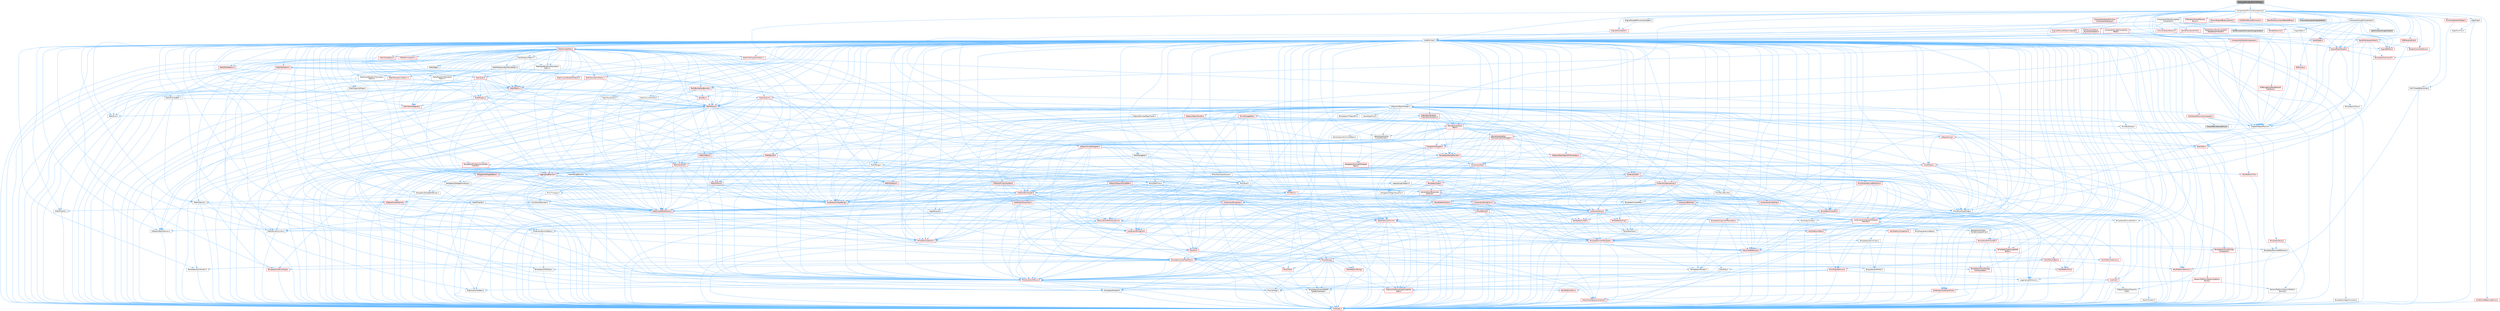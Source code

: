 digraph "StaticLightingSystemInterface.h"
{
 // INTERACTIVE_SVG=YES
 // LATEX_PDF_SIZE
  bgcolor="transparent";
  edge [fontname=Helvetica,fontsize=10,labelfontname=Helvetica,labelfontsize=10];
  node [fontname=Helvetica,fontsize=10,shape=box,height=0.2,width=0.4];
  Node1 [id="Node000001",label="StaticLightingSystemInterface.h",height=0.2,width=0.4,color="gray40", fillcolor="grey60", style="filled", fontcolor="black",tooltip=" "];
  Node1 -> Node2 [id="edge1_Node000001_Node000002",color="steelblue1",style="solid",tooltip=" "];
  Node2 [id="Node000002",label="Components/PrimitiveComponent.h",height=0.2,width=0.4,color="grey40", fillcolor="white", style="filled",URL="$df/d9f/PrimitiveComponent_8h.html",tooltip=" "];
  Node2 -> Node3 [id="edge2_Node000002_Node000003",color="steelblue1",style="solid",tooltip=" "];
  Node3 [id="Node000003",label="CoreMinimal.h",height=0.2,width=0.4,color="grey40", fillcolor="white", style="filled",URL="$d7/d67/CoreMinimal_8h.html",tooltip=" "];
  Node3 -> Node4 [id="edge3_Node000003_Node000004",color="steelblue1",style="solid",tooltip=" "];
  Node4 [id="Node000004",label="CoreTypes.h",height=0.2,width=0.4,color="red", fillcolor="#FFF0F0", style="filled",URL="$dc/dec/CoreTypes_8h.html",tooltip=" "];
  Node3 -> Node18 [id="edge4_Node000003_Node000018",color="steelblue1",style="solid",tooltip=" "];
  Node18 [id="Node000018",label="CoreFwd.h",height=0.2,width=0.4,color="red", fillcolor="#FFF0F0", style="filled",URL="$d1/d1e/CoreFwd_8h.html",tooltip=" "];
  Node18 -> Node4 [id="edge5_Node000018_Node000004",color="steelblue1",style="solid",tooltip=" "];
  Node18 -> Node19 [id="edge6_Node000018_Node000019",color="steelblue1",style="solid",tooltip=" "];
  Node19 [id="Node000019",label="Containers/ContainersFwd.h",height=0.2,width=0.4,color="red", fillcolor="#FFF0F0", style="filled",URL="$d4/d0a/ContainersFwd_8h.html",tooltip=" "];
  Node19 -> Node4 [id="edge7_Node000019_Node000004",color="steelblue1",style="solid",tooltip=" "];
  Node19 -> Node20 [id="edge8_Node000019_Node000020",color="steelblue1",style="solid",tooltip=" "];
  Node20 [id="Node000020",label="Traits/IsContiguousContainer.h",height=0.2,width=0.4,color="red", fillcolor="#FFF0F0", style="filled",URL="$d5/d3c/IsContiguousContainer_8h.html",tooltip=" "];
  Node20 -> Node4 [id="edge9_Node000020_Node000004",color="steelblue1",style="solid",tooltip=" "];
  Node18 -> Node24 [id="edge10_Node000018_Node000024",color="steelblue1",style="solid",tooltip=" "];
  Node24 [id="Node000024",label="UObject/UObjectHierarchy\lFwd.h",height=0.2,width=0.4,color="grey40", fillcolor="white", style="filled",URL="$d3/d13/UObjectHierarchyFwd_8h.html",tooltip=" "];
  Node3 -> Node24 [id="edge11_Node000003_Node000024",color="steelblue1",style="solid",tooltip=" "];
  Node3 -> Node19 [id="edge12_Node000003_Node000019",color="steelblue1",style="solid",tooltip=" "];
  Node3 -> Node25 [id="edge13_Node000003_Node000025",color="steelblue1",style="solid",tooltip=" "];
  Node25 [id="Node000025",label="Misc/VarArgs.h",height=0.2,width=0.4,color="grey40", fillcolor="white", style="filled",URL="$d5/d6f/VarArgs_8h.html",tooltip=" "];
  Node25 -> Node4 [id="edge14_Node000025_Node000004",color="steelblue1",style="solid",tooltip=" "];
  Node3 -> Node26 [id="edge15_Node000003_Node000026",color="steelblue1",style="solid",tooltip=" "];
  Node26 [id="Node000026",label="Logging/LogVerbosity.h",height=0.2,width=0.4,color="grey40", fillcolor="white", style="filled",URL="$d2/d8f/LogVerbosity_8h.html",tooltip=" "];
  Node26 -> Node4 [id="edge16_Node000026_Node000004",color="steelblue1",style="solid",tooltip=" "];
  Node3 -> Node27 [id="edge17_Node000003_Node000027",color="steelblue1",style="solid",tooltip=" "];
  Node27 [id="Node000027",label="Misc/OutputDevice.h",height=0.2,width=0.4,color="red", fillcolor="#FFF0F0", style="filled",URL="$d7/d32/OutputDevice_8h.html",tooltip=" "];
  Node27 -> Node18 [id="edge18_Node000027_Node000018",color="steelblue1",style="solid",tooltip=" "];
  Node27 -> Node4 [id="edge19_Node000027_Node000004",color="steelblue1",style="solid",tooltip=" "];
  Node27 -> Node26 [id="edge20_Node000027_Node000026",color="steelblue1",style="solid",tooltip=" "];
  Node27 -> Node25 [id="edge21_Node000027_Node000025",color="steelblue1",style="solid",tooltip=" "];
  Node27 -> Node28 [id="edge22_Node000027_Node000028",color="steelblue1",style="solid",tooltip=" "];
  Node28 [id="Node000028",label="Templates/IsArrayOrRefOf\lTypeByPredicate.h",height=0.2,width=0.4,color="grey40", fillcolor="white", style="filled",URL="$d6/da1/IsArrayOrRefOfTypeByPredicate_8h.html",tooltip=" "];
  Node28 -> Node4 [id="edge23_Node000028_Node000004",color="steelblue1",style="solid",tooltip=" "];
  Node27 -> Node31 [id="edge24_Node000027_Node000031",color="steelblue1",style="solid",tooltip=" "];
  Node31 [id="Node000031",label="Traits/IsCharEncodingCompatible\lWith.h",height=0.2,width=0.4,color="red", fillcolor="#FFF0F0", style="filled",URL="$df/dd1/IsCharEncodingCompatibleWith_8h.html",tooltip=" "];
  Node3 -> Node33 [id="edge25_Node000003_Node000033",color="steelblue1",style="solid",tooltip=" "];
  Node33 [id="Node000033",label="HAL/PlatformCrt.h",height=0.2,width=0.4,color="red", fillcolor="#FFF0F0", style="filled",URL="$d8/d75/PlatformCrt_8h.html",tooltip=" "];
  Node3 -> Node43 [id="edge26_Node000003_Node000043",color="steelblue1",style="solid",tooltip=" "];
  Node43 [id="Node000043",label="HAL/PlatformMisc.h",height=0.2,width=0.4,color="red", fillcolor="#FFF0F0", style="filled",URL="$d0/df5/PlatformMisc_8h.html",tooltip=" "];
  Node43 -> Node4 [id="edge27_Node000043_Node000004",color="steelblue1",style="solid",tooltip=" "];
  Node3 -> Node62 [id="edge28_Node000003_Node000062",color="steelblue1",style="solid",tooltip=" "];
  Node62 [id="Node000062",label="Misc/AssertionMacros.h",height=0.2,width=0.4,color="red", fillcolor="#FFF0F0", style="filled",URL="$d0/dfa/AssertionMacros_8h.html",tooltip=" "];
  Node62 -> Node4 [id="edge29_Node000062_Node000004",color="steelblue1",style="solid",tooltip=" "];
  Node62 -> Node43 [id="edge30_Node000062_Node000043",color="steelblue1",style="solid",tooltip=" "];
  Node62 -> Node9 [id="edge31_Node000062_Node000009",color="steelblue1",style="solid",tooltip=" "];
  Node9 [id="Node000009",label="PreprocessorHelpers.h",height=0.2,width=0.4,color="grey40", fillcolor="white", style="filled",URL="$db/ddb/PreprocessorHelpers_8h.html",tooltip=" "];
  Node62 -> Node63 [id="edge32_Node000062_Node000063",color="steelblue1",style="solid",tooltip=" "];
  Node63 [id="Node000063",label="Templates/EnableIf.h",height=0.2,width=0.4,color="grey40", fillcolor="white", style="filled",URL="$d7/d60/EnableIf_8h.html",tooltip=" "];
  Node63 -> Node4 [id="edge33_Node000063_Node000004",color="steelblue1",style="solid",tooltip=" "];
  Node62 -> Node28 [id="edge34_Node000062_Node000028",color="steelblue1",style="solid",tooltip=" "];
  Node62 -> Node31 [id="edge35_Node000062_Node000031",color="steelblue1",style="solid",tooltip=" "];
  Node62 -> Node25 [id="edge36_Node000062_Node000025",color="steelblue1",style="solid",tooltip=" "];
  Node3 -> Node71 [id="edge37_Node000003_Node000071",color="steelblue1",style="solid",tooltip=" "];
  Node71 [id="Node000071",label="Templates/IsPointer.h",height=0.2,width=0.4,color="grey40", fillcolor="white", style="filled",URL="$d7/d05/IsPointer_8h.html",tooltip=" "];
  Node71 -> Node4 [id="edge38_Node000071_Node000004",color="steelblue1",style="solid",tooltip=" "];
  Node3 -> Node72 [id="edge39_Node000003_Node000072",color="steelblue1",style="solid",tooltip=" "];
  Node72 [id="Node000072",label="HAL/PlatformMemory.h",height=0.2,width=0.4,color="red", fillcolor="#FFF0F0", style="filled",URL="$de/d68/PlatformMemory_8h.html",tooltip=" "];
  Node72 -> Node4 [id="edge40_Node000072_Node000004",color="steelblue1",style="solid",tooltip=" "];
  Node3 -> Node55 [id="edge41_Node000003_Node000055",color="steelblue1",style="solid",tooltip=" "];
  Node55 [id="Node000055",label="HAL/PlatformAtomics.h",height=0.2,width=0.4,color="red", fillcolor="#FFF0F0", style="filled",URL="$d3/d36/PlatformAtomics_8h.html",tooltip=" "];
  Node55 -> Node4 [id="edge42_Node000055_Node000004",color="steelblue1",style="solid",tooltip=" "];
  Node3 -> Node77 [id="edge43_Node000003_Node000077",color="steelblue1",style="solid",tooltip=" "];
  Node77 [id="Node000077",label="Misc/Exec.h",height=0.2,width=0.4,color="grey40", fillcolor="white", style="filled",URL="$de/ddb/Exec_8h.html",tooltip=" "];
  Node77 -> Node4 [id="edge44_Node000077_Node000004",color="steelblue1",style="solid",tooltip=" "];
  Node77 -> Node62 [id="edge45_Node000077_Node000062",color="steelblue1",style="solid",tooltip=" "];
  Node3 -> Node78 [id="edge46_Node000003_Node000078",color="steelblue1",style="solid",tooltip=" "];
  Node78 [id="Node000078",label="HAL/MemoryBase.h",height=0.2,width=0.4,color="red", fillcolor="#FFF0F0", style="filled",URL="$d6/d9f/MemoryBase_8h.html",tooltip=" "];
  Node78 -> Node4 [id="edge47_Node000078_Node000004",color="steelblue1",style="solid",tooltip=" "];
  Node78 -> Node55 [id="edge48_Node000078_Node000055",color="steelblue1",style="solid",tooltip=" "];
  Node78 -> Node33 [id="edge49_Node000078_Node000033",color="steelblue1",style="solid",tooltip=" "];
  Node78 -> Node77 [id="edge50_Node000078_Node000077",color="steelblue1",style="solid",tooltip=" "];
  Node78 -> Node27 [id="edge51_Node000078_Node000027",color="steelblue1",style="solid",tooltip=" "];
  Node3 -> Node88 [id="edge52_Node000003_Node000088",color="steelblue1",style="solid",tooltip=" "];
  Node88 [id="Node000088",label="HAL/UnrealMemory.h",height=0.2,width=0.4,color="red", fillcolor="#FFF0F0", style="filled",URL="$d9/d96/UnrealMemory_8h.html",tooltip=" "];
  Node88 -> Node4 [id="edge53_Node000088_Node000004",color="steelblue1",style="solid",tooltip=" "];
  Node88 -> Node78 [id="edge54_Node000088_Node000078",color="steelblue1",style="solid",tooltip=" "];
  Node88 -> Node72 [id="edge55_Node000088_Node000072",color="steelblue1",style="solid",tooltip=" "];
  Node88 -> Node71 [id="edge56_Node000088_Node000071",color="steelblue1",style="solid",tooltip=" "];
  Node3 -> Node90 [id="edge57_Node000003_Node000090",color="steelblue1",style="solid",tooltip=" "];
  Node90 [id="Node000090",label="Templates/IsArithmetic.h",height=0.2,width=0.4,color="grey40", fillcolor="white", style="filled",URL="$d2/d5d/IsArithmetic_8h.html",tooltip=" "];
  Node90 -> Node4 [id="edge58_Node000090_Node000004",color="steelblue1",style="solid",tooltip=" "];
  Node3 -> Node84 [id="edge59_Node000003_Node000084",color="steelblue1",style="solid",tooltip=" "];
  Node84 [id="Node000084",label="Templates/AndOrNot.h",height=0.2,width=0.4,color="grey40", fillcolor="white", style="filled",URL="$db/d0a/AndOrNot_8h.html",tooltip=" "];
  Node84 -> Node4 [id="edge60_Node000084_Node000004",color="steelblue1",style="solid",tooltip=" "];
  Node3 -> Node91 [id="edge61_Node000003_Node000091",color="steelblue1",style="solid",tooltip=" "];
  Node91 [id="Node000091",label="Templates/IsPODType.h",height=0.2,width=0.4,color="grey40", fillcolor="white", style="filled",URL="$d7/db1/IsPODType_8h.html",tooltip=" "];
  Node91 -> Node4 [id="edge62_Node000091_Node000004",color="steelblue1",style="solid",tooltip=" "];
  Node3 -> Node92 [id="edge63_Node000003_Node000092",color="steelblue1",style="solid",tooltip=" "];
  Node92 [id="Node000092",label="Templates/IsUECoreType.h",height=0.2,width=0.4,color="red", fillcolor="#FFF0F0", style="filled",URL="$d1/db8/IsUECoreType_8h.html",tooltip=" "];
  Node92 -> Node4 [id="edge64_Node000092_Node000004",color="steelblue1",style="solid",tooltip=" "];
  Node3 -> Node85 [id="edge65_Node000003_Node000085",color="steelblue1",style="solid",tooltip=" "];
  Node85 [id="Node000085",label="Templates/IsTriviallyCopy\lConstructible.h",height=0.2,width=0.4,color="red", fillcolor="#FFF0F0", style="filled",URL="$d3/d78/IsTriviallyCopyConstructible_8h.html",tooltip=" "];
  Node85 -> Node4 [id="edge66_Node000085_Node000004",color="steelblue1",style="solid",tooltip=" "];
  Node3 -> Node93 [id="edge67_Node000003_Node000093",color="steelblue1",style="solid",tooltip=" "];
  Node93 [id="Node000093",label="Templates/UnrealTypeTraits.h",height=0.2,width=0.4,color="red", fillcolor="#FFF0F0", style="filled",URL="$d2/d2d/UnrealTypeTraits_8h.html",tooltip=" "];
  Node93 -> Node4 [id="edge68_Node000093_Node000004",color="steelblue1",style="solid",tooltip=" "];
  Node93 -> Node71 [id="edge69_Node000093_Node000071",color="steelblue1",style="solid",tooltip=" "];
  Node93 -> Node62 [id="edge70_Node000093_Node000062",color="steelblue1",style="solid",tooltip=" "];
  Node93 -> Node84 [id="edge71_Node000093_Node000084",color="steelblue1",style="solid",tooltip=" "];
  Node93 -> Node63 [id="edge72_Node000093_Node000063",color="steelblue1",style="solid",tooltip=" "];
  Node93 -> Node90 [id="edge73_Node000093_Node000090",color="steelblue1",style="solid",tooltip=" "];
  Node93 -> Node91 [id="edge74_Node000093_Node000091",color="steelblue1",style="solid",tooltip=" "];
  Node93 -> Node92 [id="edge75_Node000093_Node000092",color="steelblue1",style="solid",tooltip=" "];
  Node93 -> Node85 [id="edge76_Node000093_Node000085",color="steelblue1",style="solid",tooltip=" "];
  Node3 -> Node63 [id="edge77_Node000003_Node000063",color="steelblue1",style="solid",tooltip=" "];
  Node3 -> Node95 [id="edge78_Node000003_Node000095",color="steelblue1",style="solid",tooltip=" "];
  Node95 [id="Node000095",label="Templates/RemoveReference.h",height=0.2,width=0.4,color="grey40", fillcolor="white", style="filled",URL="$da/dbe/RemoveReference_8h.html",tooltip=" "];
  Node95 -> Node4 [id="edge79_Node000095_Node000004",color="steelblue1",style="solid",tooltip=" "];
  Node3 -> Node96 [id="edge80_Node000003_Node000096",color="steelblue1",style="solid",tooltip=" "];
  Node96 [id="Node000096",label="Templates/IntegralConstant.h",height=0.2,width=0.4,color="grey40", fillcolor="white", style="filled",URL="$db/d1b/IntegralConstant_8h.html",tooltip=" "];
  Node96 -> Node4 [id="edge81_Node000096_Node000004",color="steelblue1",style="solid",tooltip=" "];
  Node3 -> Node97 [id="edge82_Node000003_Node000097",color="steelblue1",style="solid",tooltip=" "];
  Node97 [id="Node000097",label="Templates/IsClass.h",height=0.2,width=0.4,color="grey40", fillcolor="white", style="filled",URL="$db/dcb/IsClass_8h.html",tooltip=" "];
  Node97 -> Node4 [id="edge83_Node000097_Node000004",color="steelblue1",style="solid",tooltip=" "];
  Node3 -> Node98 [id="edge84_Node000003_Node000098",color="steelblue1",style="solid",tooltip=" "];
  Node98 [id="Node000098",label="Templates/TypeCompatible\lBytes.h",height=0.2,width=0.4,color="red", fillcolor="#FFF0F0", style="filled",URL="$df/d0a/TypeCompatibleBytes_8h.html",tooltip=" "];
  Node98 -> Node4 [id="edge85_Node000098_Node000004",color="steelblue1",style="solid",tooltip=" "];
  Node3 -> Node20 [id="edge86_Node000003_Node000020",color="steelblue1",style="solid",tooltip=" "];
  Node3 -> Node99 [id="edge87_Node000003_Node000099",color="steelblue1",style="solid",tooltip=" "];
  Node99 [id="Node000099",label="Templates/UnrealTemplate.h",height=0.2,width=0.4,color="red", fillcolor="#FFF0F0", style="filled",URL="$d4/d24/UnrealTemplate_8h.html",tooltip=" "];
  Node99 -> Node4 [id="edge88_Node000099_Node000004",color="steelblue1",style="solid",tooltip=" "];
  Node99 -> Node71 [id="edge89_Node000099_Node000071",color="steelblue1",style="solid",tooltip=" "];
  Node99 -> Node88 [id="edge90_Node000099_Node000088",color="steelblue1",style="solid",tooltip=" "];
  Node99 -> Node93 [id="edge91_Node000099_Node000093",color="steelblue1",style="solid",tooltip=" "];
  Node99 -> Node95 [id="edge92_Node000099_Node000095",color="steelblue1",style="solid",tooltip=" "];
  Node99 -> Node98 [id="edge93_Node000099_Node000098",color="steelblue1",style="solid",tooltip=" "];
  Node99 -> Node20 [id="edge94_Node000099_Node000020",color="steelblue1",style="solid",tooltip=" "];
  Node3 -> Node48 [id="edge95_Node000003_Node000048",color="steelblue1",style="solid",tooltip=" "];
  Node48 [id="Node000048",label="Math/NumericLimits.h",height=0.2,width=0.4,color="grey40", fillcolor="white", style="filled",URL="$df/d1b/NumericLimits_8h.html",tooltip=" "];
  Node48 -> Node4 [id="edge96_Node000048_Node000004",color="steelblue1",style="solid",tooltip=" "];
  Node3 -> Node103 [id="edge97_Node000003_Node000103",color="steelblue1",style="solid",tooltip=" "];
  Node103 [id="Node000103",label="HAL/PlatformMath.h",height=0.2,width=0.4,color="red", fillcolor="#FFF0F0", style="filled",URL="$dc/d53/PlatformMath_8h.html",tooltip=" "];
  Node103 -> Node4 [id="edge98_Node000103_Node000004",color="steelblue1",style="solid",tooltip=" "];
  Node3 -> Node86 [id="edge99_Node000003_Node000086",color="steelblue1",style="solid",tooltip=" "];
  Node86 [id="Node000086",label="Templates/IsTriviallyCopy\lAssignable.h",height=0.2,width=0.4,color="red", fillcolor="#FFF0F0", style="filled",URL="$d2/df2/IsTriviallyCopyAssignable_8h.html",tooltip=" "];
  Node86 -> Node4 [id="edge100_Node000086_Node000004",color="steelblue1",style="solid",tooltip=" "];
  Node3 -> Node111 [id="edge101_Node000003_Node000111",color="steelblue1",style="solid",tooltip=" "];
  Node111 [id="Node000111",label="Templates/MemoryOps.h",height=0.2,width=0.4,color="red", fillcolor="#FFF0F0", style="filled",URL="$db/dea/MemoryOps_8h.html",tooltip=" "];
  Node111 -> Node4 [id="edge102_Node000111_Node000004",color="steelblue1",style="solid",tooltip=" "];
  Node111 -> Node88 [id="edge103_Node000111_Node000088",color="steelblue1",style="solid",tooltip=" "];
  Node111 -> Node86 [id="edge104_Node000111_Node000086",color="steelblue1",style="solid",tooltip=" "];
  Node111 -> Node85 [id="edge105_Node000111_Node000085",color="steelblue1",style="solid",tooltip=" "];
  Node111 -> Node93 [id="edge106_Node000111_Node000093",color="steelblue1",style="solid",tooltip=" "];
  Node3 -> Node112 [id="edge107_Node000003_Node000112",color="steelblue1",style="solid",tooltip=" "];
  Node112 [id="Node000112",label="Containers/ContainerAllocation\lPolicies.h",height=0.2,width=0.4,color="red", fillcolor="#FFF0F0", style="filled",URL="$d7/dff/ContainerAllocationPolicies_8h.html",tooltip=" "];
  Node112 -> Node4 [id="edge108_Node000112_Node000004",color="steelblue1",style="solid",tooltip=" "];
  Node112 -> Node112 [id="edge109_Node000112_Node000112",color="steelblue1",style="solid",tooltip=" "];
  Node112 -> Node103 [id="edge110_Node000112_Node000103",color="steelblue1",style="solid",tooltip=" "];
  Node112 -> Node88 [id="edge111_Node000112_Node000088",color="steelblue1",style="solid",tooltip=" "];
  Node112 -> Node48 [id="edge112_Node000112_Node000048",color="steelblue1",style="solid",tooltip=" "];
  Node112 -> Node62 [id="edge113_Node000112_Node000062",color="steelblue1",style="solid",tooltip=" "];
  Node112 -> Node111 [id="edge114_Node000112_Node000111",color="steelblue1",style="solid",tooltip=" "];
  Node112 -> Node98 [id="edge115_Node000112_Node000098",color="steelblue1",style="solid",tooltip=" "];
  Node3 -> Node115 [id="edge116_Node000003_Node000115",color="steelblue1",style="solid",tooltip=" "];
  Node115 [id="Node000115",label="Templates/IsEnumClass.h",height=0.2,width=0.4,color="grey40", fillcolor="white", style="filled",URL="$d7/d15/IsEnumClass_8h.html",tooltip=" "];
  Node115 -> Node4 [id="edge117_Node000115_Node000004",color="steelblue1",style="solid",tooltip=" "];
  Node115 -> Node84 [id="edge118_Node000115_Node000084",color="steelblue1",style="solid",tooltip=" "];
  Node3 -> Node116 [id="edge119_Node000003_Node000116",color="steelblue1",style="solid",tooltip=" "];
  Node116 [id="Node000116",label="HAL/PlatformProperties.h",height=0.2,width=0.4,color="red", fillcolor="#FFF0F0", style="filled",URL="$d9/db0/PlatformProperties_8h.html",tooltip=" "];
  Node116 -> Node4 [id="edge120_Node000116_Node000004",color="steelblue1",style="solid",tooltip=" "];
  Node3 -> Node119 [id="edge121_Node000003_Node000119",color="steelblue1",style="solid",tooltip=" "];
  Node119 [id="Node000119",label="Misc/EngineVersionBase.h",height=0.2,width=0.4,color="grey40", fillcolor="white", style="filled",URL="$d5/d2b/EngineVersionBase_8h.html",tooltip=" "];
  Node119 -> Node4 [id="edge122_Node000119_Node000004",color="steelblue1",style="solid",tooltip=" "];
  Node3 -> Node120 [id="edge123_Node000003_Node000120",color="steelblue1",style="solid",tooltip=" "];
  Node120 [id="Node000120",label="Internationalization\l/TextNamespaceFwd.h",height=0.2,width=0.4,color="grey40", fillcolor="white", style="filled",URL="$d8/d97/TextNamespaceFwd_8h.html",tooltip=" "];
  Node120 -> Node4 [id="edge124_Node000120_Node000004",color="steelblue1",style="solid",tooltip=" "];
  Node3 -> Node121 [id="edge125_Node000003_Node000121",color="steelblue1",style="solid",tooltip=" "];
  Node121 [id="Node000121",label="Serialization/Archive.h",height=0.2,width=0.4,color="red", fillcolor="#FFF0F0", style="filled",URL="$d7/d3b/Archive_8h.html",tooltip=" "];
  Node121 -> Node18 [id="edge126_Node000121_Node000018",color="steelblue1",style="solid",tooltip=" "];
  Node121 -> Node4 [id="edge127_Node000121_Node000004",color="steelblue1",style="solid",tooltip=" "];
  Node121 -> Node116 [id="edge128_Node000121_Node000116",color="steelblue1",style="solid",tooltip=" "];
  Node121 -> Node120 [id="edge129_Node000121_Node000120",color="steelblue1",style="solid",tooltip=" "];
  Node121 -> Node62 [id="edge130_Node000121_Node000062",color="steelblue1",style="solid",tooltip=" "];
  Node121 -> Node119 [id="edge131_Node000121_Node000119",color="steelblue1",style="solid",tooltip=" "];
  Node121 -> Node25 [id="edge132_Node000121_Node000025",color="steelblue1",style="solid",tooltip=" "];
  Node121 -> Node63 [id="edge133_Node000121_Node000063",color="steelblue1",style="solid",tooltip=" "];
  Node121 -> Node28 [id="edge134_Node000121_Node000028",color="steelblue1",style="solid",tooltip=" "];
  Node121 -> Node115 [id="edge135_Node000121_Node000115",color="steelblue1",style="solid",tooltip=" "];
  Node121 -> Node99 [id="edge136_Node000121_Node000099",color="steelblue1",style="solid",tooltip=" "];
  Node121 -> Node31 [id="edge137_Node000121_Node000031",color="steelblue1",style="solid",tooltip=" "];
  Node121 -> Node124 [id="edge138_Node000121_Node000124",color="steelblue1",style="solid",tooltip=" "];
  Node124 [id="Node000124",label="UObject/ObjectVersion.h",height=0.2,width=0.4,color="grey40", fillcolor="white", style="filled",URL="$da/d63/ObjectVersion_8h.html",tooltip=" "];
  Node124 -> Node4 [id="edge139_Node000124_Node000004",color="steelblue1",style="solid",tooltip=" "];
  Node3 -> Node125 [id="edge140_Node000003_Node000125",color="steelblue1",style="solid",tooltip=" "];
  Node125 [id="Node000125",label="Templates/Less.h",height=0.2,width=0.4,color="grey40", fillcolor="white", style="filled",URL="$de/dc8/Less_8h.html",tooltip=" "];
  Node125 -> Node4 [id="edge141_Node000125_Node000004",color="steelblue1",style="solid",tooltip=" "];
  Node125 -> Node99 [id="edge142_Node000125_Node000099",color="steelblue1",style="solid",tooltip=" "];
  Node3 -> Node126 [id="edge143_Node000003_Node000126",color="steelblue1",style="solid",tooltip=" "];
  Node126 [id="Node000126",label="Templates/Sorting.h",height=0.2,width=0.4,color="red", fillcolor="#FFF0F0", style="filled",URL="$d3/d9e/Sorting_8h.html",tooltip=" "];
  Node126 -> Node4 [id="edge144_Node000126_Node000004",color="steelblue1",style="solid",tooltip=" "];
  Node126 -> Node103 [id="edge145_Node000126_Node000103",color="steelblue1",style="solid",tooltip=" "];
  Node126 -> Node125 [id="edge146_Node000126_Node000125",color="steelblue1",style="solid",tooltip=" "];
  Node3 -> Node137 [id="edge147_Node000003_Node000137",color="steelblue1",style="solid",tooltip=" "];
  Node137 [id="Node000137",label="Misc/Char.h",height=0.2,width=0.4,color="red", fillcolor="#FFF0F0", style="filled",URL="$d0/d58/Char_8h.html",tooltip=" "];
  Node137 -> Node4 [id="edge148_Node000137_Node000004",color="steelblue1",style="solid",tooltip=" "];
  Node3 -> Node140 [id="edge149_Node000003_Node000140",color="steelblue1",style="solid",tooltip=" "];
  Node140 [id="Node000140",label="GenericPlatform/GenericPlatform\lStricmp.h",height=0.2,width=0.4,color="grey40", fillcolor="white", style="filled",URL="$d2/d86/GenericPlatformStricmp_8h.html",tooltip=" "];
  Node140 -> Node4 [id="edge150_Node000140_Node000004",color="steelblue1",style="solid",tooltip=" "];
  Node3 -> Node141 [id="edge151_Node000003_Node000141",color="steelblue1",style="solid",tooltip=" "];
  Node141 [id="Node000141",label="GenericPlatform/GenericPlatform\lString.h",height=0.2,width=0.4,color="red", fillcolor="#FFF0F0", style="filled",URL="$dd/d20/GenericPlatformString_8h.html",tooltip=" "];
  Node141 -> Node4 [id="edge152_Node000141_Node000004",color="steelblue1",style="solid",tooltip=" "];
  Node141 -> Node140 [id="edge153_Node000141_Node000140",color="steelblue1",style="solid",tooltip=" "];
  Node141 -> Node63 [id="edge154_Node000141_Node000063",color="steelblue1",style="solid",tooltip=" "];
  Node141 -> Node31 [id="edge155_Node000141_Node000031",color="steelblue1",style="solid",tooltip=" "];
  Node3 -> Node74 [id="edge156_Node000003_Node000074",color="steelblue1",style="solid",tooltip=" "];
  Node74 [id="Node000074",label="HAL/PlatformString.h",height=0.2,width=0.4,color="red", fillcolor="#FFF0F0", style="filled",URL="$db/db5/PlatformString_8h.html",tooltip=" "];
  Node74 -> Node4 [id="edge157_Node000074_Node000004",color="steelblue1",style="solid",tooltip=" "];
  Node3 -> Node144 [id="edge158_Node000003_Node000144",color="steelblue1",style="solid",tooltip=" "];
  Node144 [id="Node000144",label="Misc/CString.h",height=0.2,width=0.4,color="red", fillcolor="#FFF0F0", style="filled",URL="$d2/d49/CString_8h.html",tooltip=" "];
  Node144 -> Node4 [id="edge159_Node000144_Node000004",color="steelblue1",style="solid",tooltip=" "];
  Node144 -> Node33 [id="edge160_Node000144_Node000033",color="steelblue1",style="solid",tooltip=" "];
  Node144 -> Node74 [id="edge161_Node000144_Node000074",color="steelblue1",style="solid",tooltip=" "];
  Node144 -> Node62 [id="edge162_Node000144_Node000062",color="steelblue1",style="solid",tooltip=" "];
  Node144 -> Node137 [id="edge163_Node000144_Node000137",color="steelblue1",style="solid",tooltip=" "];
  Node144 -> Node25 [id="edge164_Node000144_Node000025",color="steelblue1",style="solid",tooltip=" "];
  Node144 -> Node28 [id="edge165_Node000144_Node000028",color="steelblue1",style="solid",tooltip=" "];
  Node144 -> Node31 [id="edge166_Node000144_Node000031",color="steelblue1",style="solid",tooltip=" "];
  Node3 -> Node145 [id="edge167_Node000003_Node000145",color="steelblue1",style="solid",tooltip=" "];
  Node145 [id="Node000145",label="Misc/Crc.h",height=0.2,width=0.4,color="red", fillcolor="#FFF0F0", style="filled",URL="$d4/dd2/Crc_8h.html",tooltip=" "];
  Node145 -> Node4 [id="edge168_Node000145_Node000004",color="steelblue1",style="solid",tooltip=" "];
  Node145 -> Node74 [id="edge169_Node000145_Node000074",color="steelblue1",style="solid",tooltip=" "];
  Node145 -> Node62 [id="edge170_Node000145_Node000062",color="steelblue1",style="solid",tooltip=" "];
  Node145 -> Node144 [id="edge171_Node000145_Node000144",color="steelblue1",style="solid",tooltip=" "];
  Node145 -> Node137 [id="edge172_Node000145_Node000137",color="steelblue1",style="solid",tooltip=" "];
  Node145 -> Node93 [id="edge173_Node000145_Node000093",color="steelblue1",style="solid",tooltip=" "];
  Node3 -> Node136 [id="edge174_Node000003_Node000136",color="steelblue1",style="solid",tooltip=" "];
  Node136 [id="Node000136",label="Math/UnrealMathUtility.h",height=0.2,width=0.4,color="red", fillcolor="#FFF0F0", style="filled",URL="$db/db8/UnrealMathUtility_8h.html",tooltip=" "];
  Node136 -> Node4 [id="edge175_Node000136_Node000004",color="steelblue1",style="solid",tooltip=" "];
  Node136 -> Node62 [id="edge176_Node000136_Node000062",color="steelblue1",style="solid",tooltip=" "];
  Node136 -> Node103 [id="edge177_Node000136_Node000103",color="steelblue1",style="solid",tooltip=" "];
  Node3 -> Node146 [id="edge178_Node000003_Node000146",color="steelblue1",style="solid",tooltip=" "];
  Node146 [id="Node000146",label="Containers/UnrealString.h",height=0.2,width=0.4,color="red", fillcolor="#FFF0F0", style="filled",URL="$d5/dba/UnrealString_8h.html",tooltip=" "];
  Node3 -> Node150 [id="edge179_Node000003_Node000150",color="steelblue1",style="solid",tooltip=" "];
  Node150 [id="Node000150",label="Containers/Array.h",height=0.2,width=0.4,color="red", fillcolor="#FFF0F0", style="filled",URL="$df/dd0/Array_8h.html",tooltip=" "];
  Node150 -> Node4 [id="edge180_Node000150_Node000004",color="steelblue1",style="solid",tooltip=" "];
  Node150 -> Node62 [id="edge181_Node000150_Node000062",color="steelblue1",style="solid",tooltip=" "];
  Node150 -> Node88 [id="edge182_Node000150_Node000088",color="steelblue1",style="solid",tooltip=" "];
  Node150 -> Node93 [id="edge183_Node000150_Node000093",color="steelblue1",style="solid",tooltip=" "];
  Node150 -> Node99 [id="edge184_Node000150_Node000099",color="steelblue1",style="solid",tooltip=" "];
  Node150 -> Node112 [id="edge185_Node000150_Node000112",color="steelblue1",style="solid",tooltip=" "];
  Node150 -> Node121 [id="edge186_Node000150_Node000121",color="steelblue1",style="solid",tooltip=" "];
  Node150 -> Node129 [id="edge187_Node000150_Node000129",color="steelblue1",style="solid",tooltip=" "];
  Node129 [id="Node000129",label="Templates/Invoke.h",height=0.2,width=0.4,color="red", fillcolor="#FFF0F0", style="filled",URL="$d7/deb/Invoke_8h.html",tooltip=" "];
  Node129 -> Node4 [id="edge188_Node000129_Node000004",color="steelblue1",style="solid",tooltip=" "];
  Node129 -> Node99 [id="edge189_Node000129_Node000099",color="steelblue1",style="solid",tooltip=" "];
  Node150 -> Node125 [id="edge190_Node000150_Node000125",color="steelblue1",style="solid",tooltip=" "];
  Node150 -> Node126 [id="edge191_Node000150_Node000126",color="steelblue1",style="solid",tooltip=" "];
  Node150 -> Node173 [id="edge192_Node000150_Node000173",color="steelblue1",style="solid",tooltip=" "];
  Node173 [id="Node000173",label="Templates/AlignmentTemplates.h",height=0.2,width=0.4,color="red", fillcolor="#FFF0F0", style="filled",URL="$dd/d32/AlignmentTemplates_8h.html",tooltip=" "];
  Node173 -> Node4 [id="edge193_Node000173_Node000004",color="steelblue1",style="solid",tooltip=" "];
  Node173 -> Node71 [id="edge194_Node000173_Node000071",color="steelblue1",style="solid",tooltip=" "];
  Node3 -> Node174 [id="edge195_Node000003_Node000174",color="steelblue1",style="solid",tooltip=" "];
  Node174 [id="Node000174",label="Misc/FrameNumber.h",height=0.2,width=0.4,color="grey40", fillcolor="white", style="filled",URL="$dd/dbd/FrameNumber_8h.html",tooltip=" "];
  Node174 -> Node4 [id="edge196_Node000174_Node000004",color="steelblue1",style="solid",tooltip=" "];
  Node174 -> Node48 [id="edge197_Node000174_Node000048",color="steelblue1",style="solid",tooltip=" "];
  Node174 -> Node136 [id="edge198_Node000174_Node000136",color="steelblue1",style="solid",tooltip=" "];
  Node174 -> Node63 [id="edge199_Node000174_Node000063",color="steelblue1",style="solid",tooltip=" "];
  Node174 -> Node93 [id="edge200_Node000174_Node000093",color="steelblue1",style="solid",tooltip=" "];
  Node3 -> Node175 [id="edge201_Node000003_Node000175",color="steelblue1",style="solid",tooltip=" "];
  Node175 [id="Node000175",label="Misc/Timespan.h",height=0.2,width=0.4,color="grey40", fillcolor="white", style="filled",URL="$da/dd9/Timespan_8h.html",tooltip=" "];
  Node175 -> Node4 [id="edge202_Node000175_Node000004",color="steelblue1",style="solid",tooltip=" "];
  Node175 -> Node176 [id="edge203_Node000175_Node000176",color="steelblue1",style="solid",tooltip=" "];
  Node176 [id="Node000176",label="Math/Interval.h",height=0.2,width=0.4,color="grey40", fillcolor="white", style="filled",URL="$d1/d55/Interval_8h.html",tooltip=" "];
  Node176 -> Node4 [id="edge204_Node000176_Node000004",color="steelblue1",style="solid",tooltip=" "];
  Node176 -> Node90 [id="edge205_Node000176_Node000090",color="steelblue1",style="solid",tooltip=" "];
  Node176 -> Node93 [id="edge206_Node000176_Node000093",color="steelblue1",style="solid",tooltip=" "];
  Node176 -> Node48 [id="edge207_Node000176_Node000048",color="steelblue1",style="solid",tooltip=" "];
  Node176 -> Node136 [id="edge208_Node000176_Node000136",color="steelblue1",style="solid",tooltip=" "];
  Node175 -> Node136 [id="edge209_Node000175_Node000136",color="steelblue1",style="solid",tooltip=" "];
  Node175 -> Node62 [id="edge210_Node000175_Node000062",color="steelblue1",style="solid",tooltip=" "];
  Node3 -> Node177 [id="edge211_Node000003_Node000177",color="steelblue1",style="solid",tooltip=" "];
  Node177 [id="Node000177",label="Containers/StringConv.h",height=0.2,width=0.4,color="red", fillcolor="#FFF0F0", style="filled",URL="$d3/ddf/StringConv_8h.html",tooltip=" "];
  Node177 -> Node4 [id="edge212_Node000177_Node000004",color="steelblue1",style="solid",tooltip=" "];
  Node177 -> Node62 [id="edge213_Node000177_Node000062",color="steelblue1",style="solid",tooltip=" "];
  Node177 -> Node112 [id="edge214_Node000177_Node000112",color="steelblue1",style="solid",tooltip=" "];
  Node177 -> Node150 [id="edge215_Node000177_Node000150",color="steelblue1",style="solid",tooltip=" "];
  Node177 -> Node144 [id="edge216_Node000177_Node000144",color="steelblue1",style="solid",tooltip=" "];
  Node177 -> Node178 [id="edge217_Node000177_Node000178",color="steelblue1",style="solid",tooltip=" "];
  Node178 [id="Node000178",label="Templates/IsArray.h",height=0.2,width=0.4,color="grey40", fillcolor="white", style="filled",URL="$d8/d8d/IsArray_8h.html",tooltip=" "];
  Node178 -> Node4 [id="edge218_Node000178_Node000004",color="steelblue1",style="solid",tooltip=" "];
  Node177 -> Node99 [id="edge219_Node000177_Node000099",color="steelblue1",style="solid",tooltip=" "];
  Node177 -> Node93 [id="edge220_Node000177_Node000093",color="steelblue1",style="solid",tooltip=" "];
  Node177 -> Node31 [id="edge221_Node000177_Node000031",color="steelblue1",style="solid",tooltip=" "];
  Node177 -> Node20 [id="edge222_Node000177_Node000020",color="steelblue1",style="solid",tooltip=" "];
  Node3 -> Node179 [id="edge223_Node000003_Node000179",color="steelblue1",style="solid",tooltip=" "];
  Node179 [id="Node000179",label="UObject/UnrealNames.h",height=0.2,width=0.4,color="red", fillcolor="#FFF0F0", style="filled",URL="$d8/db1/UnrealNames_8h.html",tooltip=" "];
  Node179 -> Node4 [id="edge224_Node000179_Node000004",color="steelblue1",style="solid",tooltip=" "];
  Node3 -> Node181 [id="edge225_Node000003_Node000181",color="steelblue1",style="solid",tooltip=" "];
  Node181 [id="Node000181",label="UObject/NameTypes.h",height=0.2,width=0.4,color="red", fillcolor="#FFF0F0", style="filled",URL="$d6/d35/NameTypes_8h.html",tooltip=" "];
  Node181 -> Node4 [id="edge226_Node000181_Node000004",color="steelblue1",style="solid",tooltip=" "];
  Node181 -> Node62 [id="edge227_Node000181_Node000062",color="steelblue1",style="solid",tooltip=" "];
  Node181 -> Node88 [id="edge228_Node000181_Node000088",color="steelblue1",style="solid",tooltip=" "];
  Node181 -> Node93 [id="edge229_Node000181_Node000093",color="steelblue1",style="solid",tooltip=" "];
  Node181 -> Node99 [id="edge230_Node000181_Node000099",color="steelblue1",style="solid",tooltip=" "];
  Node181 -> Node146 [id="edge231_Node000181_Node000146",color="steelblue1",style="solid",tooltip=" "];
  Node181 -> Node177 [id="edge232_Node000181_Node000177",color="steelblue1",style="solid",tooltip=" "];
  Node181 -> Node45 [id="edge233_Node000181_Node000045",color="steelblue1",style="solid",tooltip=" "];
  Node45 [id="Node000045",label="Containers/StringFwd.h",height=0.2,width=0.4,color="red", fillcolor="#FFF0F0", style="filled",URL="$df/d37/StringFwd_8h.html",tooltip=" "];
  Node45 -> Node4 [id="edge234_Node000045_Node000004",color="steelblue1",style="solid",tooltip=" "];
  Node45 -> Node20 [id="edge235_Node000045_Node000020",color="steelblue1",style="solid",tooltip=" "];
  Node181 -> Node179 [id="edge236_Node000181_Node000179",color="steelblue1",style="solid",tooltip=" "];
  Node181 -> Node158 [id="edge237_Node000181_Node000158",color="steelblue1",style="solid",tooltip=" "];
  Node158 [id="Node000158",label="Serialization/MemoryLayout.h",height=0.2,width=0.4,color="red", fillcolor="#FFF0F0", style="filled",URL="$d7/d66/MemoryLayout_8h.html",tooltip=" "];
  Node158 -> Node161 [id="edge238_Node000158_Node000161",color="steelblue1",style="solid",tooltip=" "];
  Node161 [id="Node000161",label="Containers/EnumAsByte.h",height=0.2,width=0.4,color="grey40", fillcolor="white", style="filled",URL="$d6/d9a/EnumAsByte_8h.html",tooltip=" "];
  Node161 -> Node4 [id="edge239_Node000161_Node000004",color="steelblue1",style="solid",tooltip=" "];
  Node161 -> Node91 [id="edge240_Node000161_Node000091",color="steelblue1",style="solid",tooltip=" "];
  Node161 -> Node162 [id="edge241_Node000161_Node000162",color="steelblue1",style="solid",tooltip=" "];
  Node162 [id="Node000162",label="Templates/TypeHash.h",height=0.2,width=0.4,color="red", fillcolor="#FFF0F0", style="filled",URL="$d1/d62/TypeHash_8h.html",tooltip=" "];
  Node162 -> Node4 [id="edge242_Node000162_Node000004",color="steelblue1",style="solid",tooltip=" "];
  Node162 -> Node145 [id="edge243_Node000162_Node000145",color="steelblue1",style="solid",tooltip=" "];
  Node158 -> Node45 [id="edge244_Node000158_Node000045",color="steelblue1",style="solid",tooltip=" "];
  Node158 -> Node88 [id="edge245_Node000158_Node000088",color="steelblue1",style="solid",tooltip=" "];
  Node158 -> Node63 [id="edge246_Node000158_Node000063",color="steelblue1",style="solid",tooltip=" "];
  Node158 -> Node99 [id="edge247_Node000158_Node000099",color="steelblue1",style="solid",tooltip=" "];
  Node3 -> Node189 [id="edge248_Node000003_Node000189",color="steelblue1",style="solid",tooltip=" "];
  Node189 [id="Node000189",label="Misc/Parse.h",height=0.2,width=0.4,color="red", fillcolor="#FFF0F0", style="filled",URL="$dc/d71/Parse_8h.html",tooltip=" "];
  Node189 -> Node45 [id="edge249_Node000189_Node000045",color="steelblue1",style="solid",tooltip=" "];
  Node189 -> Node146 [id="edge250_Node000189_Node000146",color="steelblue1",style="solid",tooltip=" "];
  Node189 -> Node4 [id="edge251_Node000189_Node000004",color="steelblue1",style="solid",tooltip=" "];
  Node189 -> Node33 [id="edge252_Node000189_Node000033",color="steelblue1",style="solid",tooltip=" "];
  Node189 -> Node50 [id="edge253_Node000189_Node000050",color="steelblue1",style="solid",tooltip=" "];
  Node50 [id="Node000050",label="Misc/EnumClassFlags.h",height=0.2,width=0.4,color="grey40", fillcolor="white", style="filled",URL="$d8/de7/EnumClassFlags_8h.html",tooltip=" "];
  Node189 -> Node190 [id="edge254_Node000189_Node000190",color="steelblue1",style="solid",tooltip=" "];
  Node190 [id="Node000190",label="Templates/Function.h",height=0.2,width=0.4,color="red", fillcolor="#FFF0F0", style="filled",URL="$df/df5/Function_8h.html",tooltip=" "];
  Node190 -> Node4 [id="edge255_Node000190_Node000004",color="steelblue1",style="solid",tooltip=" "];
  Node190 -> Node62 [id="edge256_Node000190_Node000062",color="steelblue1",style="solid",tooltip=" "];
  Node190 -> Node88 [id="edge257_Node000190_Node000088",color="steelblue1",style="solid",tooltip=" "];
  Node190 -> Node93 [id="edge258_Node000190_Node000093",color="steelblue1",style="solid",tooltip=" "];
  Node190 -> Node129 [id="edge259_Node000190_Node000129",color="steelblue1",style="solid",tooltip=" "];
  Node190 -> Node99 [id="edge260_Node000190_Node000099",color="steelblue1",style="solid",tooltip=" "];
  Node190 -> Node136 [id="edge261_Node000190_Node000136",color="steelblue1",style="solid",tooltip=" "];
  Node3 -> Node173 [id="edge262_Node000003_Node000173",color="steelblue1",style="solid",tooltip=" "];
  Node3 -> Node192 [id="edge263_Node000003_Node000192",color="steelblue1",style="solid",tooltip=" "];
  Node192 [id="Node000192",label="Misc/StructBuilder.h",height=0.2,width=0.4,color="grey40", fillcolor="white", style="filled",URL="$d9/db3/StructBuilder_8h.html",tooltip=" "];
  Node192 -> Node4 [id="edge264_Node000192_Node000004",color="steelblue1",style="solid",tooltip=" "];
  Node192 -> Node136 [id="edge265_Node000192_Node000136",color="steelblue1",style="solid",tooltip=" "];
  Node192 -> Node173 [id="edge266_Node000192_Node000173",color="steelblue1",style="solid",tooltip=" "];
  Node3 -> Node105 [id="edge267_Node000003_Node000105",color="steelblue1",style="solid",tooltip=" "];
  Node105 [id="Node000105",label="Templates/Decay.h",height=0.2,width=0.4,color="red", fillcolor="#FFF0F0", style="filled",URL="$dd/d0f/Decay_8h.html",tooltip=" "];
  Node105 -> Node4 [id="edge268_Node000105_Node000004",color="steelblue1",style="solid",tooltip=" "];
  Node105 -> Node95 [id="edge269_Node000105_Node000095",color="steelblue1",style="solid",tooltip=" "];
  Node3 -> Node193 [id="edge270_Node000003_Node000193",color="steelblue1",style="solid",tooltip=" "];
  Node193 [id="Node000193",label="Templates/PointerIsConvertible\lFromTo.h",height=0.2,width=0.4,color="red", fillcolor="#FFF0F0", style="filled",URL="$d6/d65/PointerIsConvertibleFromTo_8h.html",tooltip=" "];
  Node193 -> Node4 [id="edge271_Node000193_Node000004",color="steelblue1",style="solid",tooltip=" "];
  Node3 -> Node129 [id="edge272_Node000003_Node000129",color="steelblue1",style="solid",tooltip=" "];
  Node3 -> Node190 [id="edge273_Node000003_Node000190",color="steelblue1",style="solid",tooltip=" "];
  Node3 -> Node162 [id="edge274_Node000003_Node000162",color="steelblue1",style="solid",tooltip=" "];
  Node3 -> Node194 [id="edge275_Node000003_Node000194",color="steelblue1",style="solid",tooltip=" "];
  Node194 [id="Node000194",label="Containers/ScriptArray.h",height=0.2,width=0.4,color="red", fillcolor="#FFF0F0", style="filled",URL="$dc/daf/ScriptArray_8h.html",tooltip=" "];
  Node194 -> Node4 [id="edge276_Node000194_Node000004",color="steelblue1",style="solid",tooltip=" "];
  Node194 -> Node62 [id="edge277_Node000194_Node000062",color="steelblue1",style="solid",tooltip=" "];
  Node194 -> Node88 [id="edge278_Node000194_Node000088",color="steelblue1",style="solid",tooltip=" "];
  Node194 -> Node112 [id="edge279_Node000194_Node000112",color="steelblue1",style="solid",tooltip=" "];
  Node194 -> Node150 [id="edge280_Node000194_Node000150",color="steelblue1",style="solid",tooltip=" "];
  Node3 -> Node195 [id="edge281_Node000003_Node000195",color="steelblue1",style="solid",tooltip=" "];
  Node195 [id="Node000195",label="Containers/BitArray.h",height=0.2,width=0.4,color="red", fillcolor="#FFF0F0", style="filled",URL="$d1/de4/BitArray_8h.html",tooltip=" "];
  Node195 -> Node112 [id="edge282_Node000195_Node000112",color="steelblue1",style="solid",tooltip=" "];
  Node195 -> Node4 [id="edge283_Node000195_Node000004",color="steelblue1",style="solid",tooltip=" "];
  Node195 -> Node55 [id="edge284_Node000195_Node000055",color="steelblue1",style="solid",tooltip=" "];
  Node195 -> Node88 [id="edge285_Node000195_Node000088",color="steelblue1",style="solid",tooltip=" "];
  Node195 -> Node136 [id="edge286_Node000195_Node000136",color="steelblue1",style="solid",tooltip=" "];
  Node195 -> Node62 [id="edge287_Node000195_Node000062",color="steelblue1",style="solid",tooltip=" "];
  Node195 -> Node50 [id="edge288_Node000195_Node000050",color="steelblue1",style="solid",tooltip=" "];
  Node195 -> Node121 [id="edge289_Node000195_Node000121",color="steelblue1",style="solid",tooltip=" "];
  Node195 -> Node158 [id="edge290_Node000195_Node000158",color="steelblue1",style="solid",tooltip=" "];
  Node195 -> Node63 [id="edge291_Node000195_Node000063",color="steelblue1",style="solid",tooltip=" "];
  Node195 -> Node129 [id="edge292_Node000195_Node000129",color="steelblue1",style="solid",tooltip=" "];
  Node195 -> Node99 [id="edge293_Node000195_Node000099",color="steelblue1",style="solid",tooltip=" "];
  Node195 -> Node93 [id="edge294_Node000195_Node000093",color="steelblue1",style="solid",tooltip=" "];
  Node3 -> Node196 [id="edge295_Node000003_Node000196",color="steelblue1",style="solid",tooltip=" "];
  Node196 [id="Node000196",label="Containers/SparseArray.h",height=0.2,width=0.4,color="red", fillcolor="#FFF0F0", style="filled",URL="$d5/dbf/SparseArray_8h.html",tooltip=" "];
  Node196 -> Node4 [id="edge296_Node000196_Node000004",color="steelblue1",style="solid",tooltip=" "];
  Node196 -> Node62 [id="edge297_Node000196_Node000062",color="steelblue1",style="solid",tooltip=" "];
  Node196 -> Node88 [id="edge298_Node000196_Node000088",color="steelblue1",style="solid",tooltip=" "];
  Node196 -> Node93 [id="edge299_Node000196_Node000093",color="steelblue1",style="solid",tooltip=" "];
  Node196 -> Node99 [id="edge300_Node000196_Node000099",color="steelblue1",style="solid",tooltip=" "];
  Node196 -> Node112 [id="edge301_Node000196_Node000112",color="steelblue1",style="solid",tooltip=" "];
  Node196 -> Node125 [id="edge302_Node000196_Node000125",color="steelblue1",style="solid",tooltip=" "];
  Node196 -> Node150 [id="edge303_Node000196_Node000150",color="steelblue1",style="solid",tooltip=" "];
  Node196 -> Node136 [id="edge304_Node000196_Node000136",color="steelblue1",style="solid",tooltip=" "];
  Node196 -> Node194 [id="edge305_Node000196_Node000194",color="steelblue1",style="solid",tooltip=" "];
  Node196 -> Node195 [id="edge306_Node000196_Node000195",color="steelblue1",style="solid",tooltip=" "];
  Node196 -> Node197 [id="edge307_Node000196_Node000197",color="steelblue1",style="solid",tooltip=" "];
  Node197 [id="Node000197",label="Serialization/Structured\lArchive.h",height=0.2,width=0.4,color="red", fillcolor="#FFF0F0", style="filled",URL="$d9/d1e/StructuredArchive_8h.html",tooltip=" "];
  Node197 -> Node150 [id="edge308_Node000197_Node000150",color="steelblue1",style="solid",tooltip=" "];
  Node197 -> Node112 [id="edge309_Node000197_Node000112",color="steelblue1",style="solid",tooltip=" "];
  Node197 -> Node4 [id="edge310_Node000197_Node000004",color="steelblue1",style="solid",tooltip=" "];
  Node197 -> Node121 [id="edge311_Node000197_Node000121",color="steelblue1",style="solid",tooltip=" "];
  Node197 -> Node208 [id="edge312_Node000197_Node000208",color="steelblue1",style="solid",tooltip=" "];
  Node208 [id="Node000208",label="Templates/UniqueObj.h",height=0.2,width=0.4,color="grey40", fillcolor="white", style="filled",URL="$da/d95/UniqueObj_8h.html",tooltip=" "];
  Node208 -> Node4 [id="edge313_Node000208_Node000004",color="steelblue1",style="solid",tooltip=" "];
  Node208 -> Node209 [id="edge314_Node000208_Node000209",color="steelblue1",style="solid",tooltip=" "];
  Node209 [id="Node000209",label="Templates/UniquePtr.h",height=0.2,width=0.4,color="red", fillcolor="#FFF0F0", style="filled",URL="$de/d1a/UniquePtr_8h.html",tooltip=" "];
  Node209 -> Node4 [id="edge315_Node000209_Node000004",color="steelblue1",style="solid",tooltip=" "];
  Node209 -> Node99 [id="edge316_Node000209_Node000099",color="steelblue1",style="solid",tooltip=" "];
  Node209 -> Node178 [id="edge317_Node000209_Node000178",color="steelblue1",style="solid",tooltip=" "];
  Node209 -> Node210 [id="edge318_Node000209_Node000210",color="steelblue1",style="solid",tooltip=" "];
  Node210 [id="Node000210",label="Templates/RemoveExtent.h",height=0.2,width=0.4,color="grey40", fillcolor="white", style="filled",URL="$dc/de9/RemoveExtent_8h.html",tooltip=" "];
  Node210 -> Node4 [id="edge319_Node000210_Node000004",color="steelblue1",style="solid",tooltip=" "];
  Node209 -> Node158 [id="edge320_Node000209_Node000158",color="steelblue1",style="solid",tooltip=" "];
  Node196 -> Node146 [id="edge321_Node000196_Node000146",color="steelblue1",style="solid",tooltip=" "];
  Node3 -> Node212 [id="edge322_Node000003_Node000212",color="steelblue1",style="solid",tooltip=" "];
  Node212 [id="Node000212",label="Containers/Set.h",height=0.2,width=0.4,color="red", fillcolor="#FFF0F0", style="filled",URL="$d4/d45/Set_8h.html",tooltip=" "];
  Node212 -> Node112 [id="edge323_Node000212_Node000112",color="steelblue1",style="solid",tooltip=" "];
  Node212 -> Node196 [id="edge324_Node000212_Node000196",color="steelblue1",style="solid",tooltip=" "];
  Node212 -> Node19 [id="edge325_Node000212_Node000019",color="steelblue1",style="solid",tooltip=" "];
  Node212 -> Node136 [id="edge326_Node000212_Node000136",color="steelblue1",style="solid",tooltip=" "];
  Node212 -> Node62 [id="edge327_Node000212_Node000062",color="steelblue1",style="solid",tooltip=" "];
  Node212 -> Node192 [id="edge328_Node000212_Node000192",color="steelblue1",style="solid",tooltip=" "];
  Node212 -> Node197 [id="edge329_Node000212_Node000197",color="steelblue1",style="solid",tooltip=" "];
  Node212 -> Node190 [id="edge330_Node000212_Node000190",color="steelblue1",style="solid",tooltip=" "];
  Node212 -> Node126 [id="edge331_Node000212_Node000126",color="steelblue1",style="solid",tooltip=" "];
  Node212 -> Node162 [id="edge332_Node000212_Node000162",color="steelblue1",style="solid",tooltip=" "];
  Node212 -> Node99 [id="edge333_Node000212_Node000099",color="steelblue1",style="solid",tooltip=" "];
  Node3 -> Node215 [id="edge334_Node000003_Node000215",color="steelblue1",style="solid",tooltip=" "];
  Node215 [id="Node000215",label="Algo/Reverse.h",height=0.2,width=0.4,color="grey40", fillcolor="white", style="filled",URL="$d5/d93/Reverse_8h.html",tooltip=" "];
  Node215 -> Node4 [id="edge335_Node000215_Node000004",color="steelblue1",style="solid",tooltip=" "];
  Node215 -> Node99 [id="edge336_Node000215_Node000099",color="steelblue1",style="solid",tooltip=" "];
  Node3 -> Node216 [id="edge337_Node000003_Node000216",color="steelblue1",style="solid",tooltip=" "];
  Node216 [id="Node000216",label="Containers/Map.h",height=0.2,width=0.4,color="red", fillcolor="#FFF0F0", style="filled",URL="$df/d79/Map_8h.html",tooltip=" "];
  Node216 -> Node4 [id="edge338_Node000216_Node000004",color="steelblue1",style="solid",tooltip=" "];
  Node216 -> Node215 [id="edge339_Node000216_Node000215",color="steelblue1",style="solid",tooltip=" "];
  Node216 -> Node212 [id="edge340_Node000216_Node000212",color="steelblue1",style="solid",tooltip=" "];
  Node216 -> Node146 [id="edge341_Node000216_Node000146",color="steelblue1",style="solid",tooltip=" "];
  Node216 -> Node62 [id="edge342_Node000216_Node000062",color="steelblue1",style="solid",tooltip=" "];
  Node216 -> Node192 [id="edge343_Node000216_Node000192",color="steelblue1",style="solid",tooltip=" "];
  Node216 -> Node190 [id="edge344_Node000216_Node000190",color="steelblue1",style="solid",tooltip=" "];
  Node216 -> Node126 [id="edge345_Node000216_Node000126",color="steelblue1",style="solid",tooltip=" "];
  Node216 -> Node217 [id="edge346_Node000216_Node000217",color="steelblue1",style="solid",tooltip=" "];
  Node217 [id="Node000217",label="Templates/Tuple.h",height=0.2,width=0.4,color="red", fillcolor="#FFF0F0", style="filled",URL="$d2/d4f/Tuple_8h.html",tooltip=" "];
  Node217 -> Node4 [id="edge347_Node000217_Node000004",color="steelblue1",style="solid",tooltip=" "];
  Node217 -> Node99 [id="edge348_Node000217_Node000099",color="steelblue1",style="solid",tooltip=" "];
  Node217 -> Node218 [id="edge349_Node000217_Node000218",color="steelblue1",style="solid",tooltip=" "];
  Node218 [id="Node000218",label="Delegates/IntegerSequence.h",height=0.2,width=0.4,color="grey40", fillcolor="white", style="filled",URL="$d2/dcc/IntegerSequence_8h.html",tooltip=" "];
  Node218 -> Node4 [id="edge350_Node000218_Node000004",color="steelblue1",style="solid",tooltip=" "];
  Node217 -> Node129 [id="edge351_Node000217_Node000129",color="steelblue1",style="solid",tooltip=" "];
  Node217 -> Node197 [id="edge352_Node000217_Node000197",color="steelblue1",style="solid",tooltip=" "];
  Node217 -> Node158 [id="edge353_Node000217_Node000158",color="steelblue1",style="solid",tooltip=" "];
  Node217 -> Node162 [id="edge354_Node000217_Node000162",color="steelblue1",style="solid",tooltip=" "];
  Node216 -> Node99 [id="edge355_Node000216_Node000099",color="steelblue1",style="solid",tooltip=" "];
  Node216 -> Node93 [id="edge356_Node000216_Node000093",color="steelblue1",style="solid",tooltip=" "];
  Node3 -> Node220 [id="edge357_Node000003_Node000220",color="steelblue1",style="solid",tooltip=" "];
  Node220 [id="Node000220",label="Math/IntPoint.h",height=0.2,width=0.4,color="red", fillcolor="#FFF0F0", style="filled",URL="$d3/df7/IntPoint_8h.html",tooltip=" "];
  Node220 -> Node4 [id="edge358_Node000220_Node000004",color="steelblue1",style="solid",tooltip=" "];
  Node220 -> Node62 [id="edge359_Node000220_Node000062",color="steelblue1",style="solid",tooltip=" "];
  Node220 -> Node189 [id="edge360_Node000220_Node000189",color="steelblue1",style="solid",tooltip=" "];
  Node220 -> Node136 [id="edge361_Node000220_Node000136",color="steelblue1",style="solid",tooltip=" "];
  Node220 -> Node146 [id="edge362_Node000220_Node000146",color="steelblue1",style="solid",tooltip=" "];
  Node220 -> Node197 [id="edge363_Node000220_Node000197",color="steelblue1",style="solid",tooltip=" "];
  Node220 -> Node162 [id="edge364_Node000220_Node000162",color="steelblue1",style="solid",tooltip=" "];
  Node3 -> Node222 [id="edge365_Node000003_Node000222",color="steelblue1",style="solid",tooltip=" "];
  Node222 [id="Node000222",label="Math/IntVector.h",height=0.2,width=0.4,color="red", fillcolor="#FFF0F0", style="filled",URL="$d7/d44/IntVector_8h.html",tooltip=" "];
  Node222 -> Node4 [id="edge366_Node000222_Node000004",color="steelblue1",style="solid",tooltip=" "];
  Node222 -> Node145 [id="edge367_Node000222_Node000145",color="steelblue1",style="solid",tooltip=" "];
  Node222 -> Node189 [id="edge368_Node000222_Node000189",color="steelblue1",style="solid",tooltip=" "];
  Node222 -> Node136 [id="edge369_Node000222_Node000136",color="steelblue1",style="solid",tooltip=" "];
  Node222 -> Node146 [id="edge370_Node000222_Node000146",color="steelblue1",style="solid",tooltip=" "];
  Node222 -> Node197 [id="edge371_Node000222_Node000197",color="steelblue1",style="solid",tooltip=" "];
  Node3 -> Node223 [id="edge372_Node000003_Node000223",color="steelblue1",style="solid",tooltip=" "];
  Node223 [id="Node000223",label="Logging/LogCategory.h",height=0.2,width=0.4,color="grey40", fillcolor="white", style="filled",URL="$d9/d36/LogCategory_8h.html",tooltip=" "];
  Node223 -> Node4 [id="edge373_Node000223_Node000004",color="steelblue1",style="solid",tooltip=" "];
  Node223 -> Node26 [id="edge374_Node000223_Node000026",color="steelblue1",style="solid",tooltip=" "];
  Node223 -> Node181 [id="edge375_Node000223_Node000181",color="steelblue1",style="solid",tooltip=" "];
  Node3 -> Node224 [id="edge376_Node000003_Node000224",color="steelblue1",style="solid",tooltip=" "];
  Node224 [id="Node000224",label="Logging/LogMacros.h",height=0.2,width=0.4,color="red", fillcolor="#FFF0F0", style="filled",URL="$d0/d16/LogMacros_8h.html",tooltip=" "];
  Node224 -> Node146 [id="edge377_Node000224_Node000146",color="steelblue1",style="solid",tooltip=" "];
  Node224 -> Node4 [id="edge378_Node000224_Node000004",color="steelblue1",style="solid",tooltip=" "];
  Node224 -> Node9 [id="edge379_Node000224_Node000009",color="steelblue1",style="solid",tooltip=" "];
  Node224 -> Node223 [id="edge380_Node000224_Node000223",color="steelblue1",style="solid",tooltip=" "];
  Node224 -> Node26 [id="edge381_Node000224_Node000026",color="steelblue1",style="solid",tooltip=" "];
  Node224 -> Node62 [id="edge382_Node000224_Node000062",color="steelblue1",style="solid",tooltip=" "];
  Node224 -> Node25 [id="edge383_Node000224_Node000025",color="steelblue1",style="solid",tooltip=" "];
  Node224 -> Node63 [id="edge384_Node000224_Node000063",color="steelblue1",style="solid",tooltip=" "];
  Node224 -> Node28 [id="edge385_Node000224_Node000028",color="steelblue1",style="solid",tooltip=" "];
  Node224 -> Node31 [id="edge386_Node000224_Node000031",color="steelblue1",style="solid",tooltip=" "];
  Node3 -> Node227 [id="edge387_Node000003_Node000227",color="steelblue1",style="solid",tooltip=" "];
  Node227 [id="Node000227",label="Math/Vector2D.h",height=0.2,width=0.4,color="red", fillcolor="#FFF0F0", style="filled",URL="$d3/db0/Vector2D_8h.html",tooltip=" "];
  Node227 -> Node4 [id="edge388_Node000227_Node000004",color="steelblue1",style="solid",tooltip=" "];
  Node227 -> Node62 [id="edge389_Node000227_Node000062",color="steelblue1",style="solid",tooltip=" "];
  Node227 -> Node145 [id="edge390_Node000227_Node000145",color="steelblue1",style="solid",tooltip=" "];
  Node227 -> Node136 [id="edge391_Node000227_Node000136",color="steelblue1",style="solid",tooltip=" "];
  Node227 -> Node146 [id="edge392_Node000227_Node000146",color="steelblue1",style="solid",tooltip=" "];
  Node227 -> Node189 [id="edge393_Node000227_Node000189",color="steelblue1",style="solid",tooltip=" "];
  Node227 -> Node220 [id="edge394_Node000227_Node000220",color="steelblue1",style="solid",tooltip=" "];
  Node227 -> Node224 [id="edge395_Node000227_Node000224",color="steelblue1",style="solid",tooltip=" "];
  Node3 -> Node231 [id="edge396_Node000003_Node000231",color="steelblue1",style="solid",tooltip=" "];
  Node231 [id="Node000231",label="Math/IntRect.h",height=0.2,width=0.4,color="red", fillcolor="#FFF0F0", style="filled",URL="$d7/d53/IntRect_8h.html",tooltip=" "];
  Node231 -> Node4 [id="edge397_Node000231_Node000004",color="steelblue1",style="solid",tooltip=" "];
  Node231 -> Node136 [id="edge398_Node000231_Node000136",color="steelblue1",style="solid",tooltip=" "];
  Node231 -> Node146 [id="edge399_Node000231_Node000146",color="steelblue1",style="solid",tooltip=" "];
  Node231 -> Node220 [id="edge400_Node000231_Node000220",color="steelblue1",style="solid",tooltip=" "];
  Node231 -> Node227 [id="edge401_Node000231_Node000227",color="steelblue1",style="solid",tooltip=" "];
  Node3 -> Node232 [id="edge402_Node000003_Node000232",color="steelblue1",style="solid",tooltip=" "];
  Node232 [id="Node000232",label="Misc/ByteSwap.h",height=0.2,width=0.4,color="grey40", fillcolor="white", style="filled",URL="$dc/dd7/ByteSwap_8h.html",tooltip=" "];
  Node232 -> Node4 [id="edge403_Node000232_Node000004",color="steelblue1",style="solid",tooltip=" "];
  Node232 -> Node33 [id="edge404_Node000232_Node000033",color="steelblue1",style="solid",tooltip=" "];
  Node3 -> Node161 [id="edge405_Node000003_Node000161",color="steelblue1",style="solid",tooltip=" "];
  Node3 -> Node233 [id="edge406_Node000003_Node000233",color="steelblue1",style="solid",tooltip=" "];
  Node233 [id="Node000233",label="HAL/PlatformTLS.h",height=0.2,width=0.4,color="red", fillcolor="#FFF0F0", style="filled",URL="$d0/def/PlatformTLS_8h.html",tooltip=" "];
  Node233 -> Node4 [id="edge407_Node000233_Node000004",color="steelblue1",style="solid",tooltip=" "];
  Node3 -> Node236 [id="edge408_Node000003_Node000236",color="steelblue1",style="solid",tooltip=" "];
  Node236 [id="Node000236",label="CoreGlobals.h",height=0.2,width=0.4,color="red", fillcolor="#FFF0F0", style="filled",URL="$d5/d8c/CoreGlobals_8h.html",tooltip=" "];
  Node236 -> Node146 [id="edge409_Node000236_Node000146",color="steelblue1",style="solid",tooltip=" "];
  Node236 -> Node4 [id="edge410_Node000236_Node000004",color="steelblue1",style="solid",tooltip=" "];
  Node236 -> Node233 [id="edge411_Node000236_Node000233",color="steelblue1",style="solid",tooltip=" "];
  Node236 -> Node224 [id="edge412_Node000236_Node000224",color="steelblue1",style="solid",tooltip=" "];
  Node236 -> Node50 [id="edge413_Node000236_Node000050",color="steelblue1",style="solid",tooltip=" "];
  Node236 -> Node27 [id="edge414_Node000236_Node000027",color="steelblue1",style="solid",tooltip=" "];
  Node236 -> Node181 [id="edge415_Node000236_Node000181",color="steelblue1",style="solid",tooltip=" "];
  Node3 -> Node237 [id="edge416_Node000003_Node000237",color="steelblue1",style="solid",tooltip=" "];
  Node237 [id="Node000237",label="Templates/SharedPointer.h",height=0.2,width=0.4,color="red", fillcolor="#FFF0F0", style="filled",URL="$d2/d17/SharedPointer_8h.html",tooltip=" "];
  Node237 -> Node4 [id="edge417_Node000237_Node000004",color="steelblue1",style="solid",tooltip=" "];
  Node237 -> Node193 [id="edge418_Node000237_Node000193",color="steelblue1",style="solid",tooltip=" "];
  Node237 -> Node62 [id="edge419_Node000237_Node000062",color="steelblue1",style="solid",tooltip=" "];
  Node237 -> Node88 [id="edge420_Node000237_Node000088",color="steelblue1",style="solid",tooltip=" "];
  Node237 -> Node150 [id="edge421_Node000237_Node000150",color="steelblue1",style="solid",tooltip=" "];
  Node237 -> Node216 [id="edge422_Node000237_Node000216",color="steelblue1",style="solid",tooltip=" "];
  Node237 -> Node236 [id="edge423_Node000237_Node000236",color="steelblue1",style="solid",tooltip=" "];
  Node3 -> Node242 [id="edge424_Node000003_Node000242",color="steelblue1",style="solid",tooltip=" "];
  Node242 [id="Node000242",label="Internationalization\l/CulturePointer.h",height=0.2,width=0.4,color="grey40", fillcolor="white", style="filled",URL="$d6/dbe/CulturePointer_8h.html",tooltip=" "];
  Node242 -> Node4 [id="edge425_Node000242_Node000004",color="steelblue1",style="solid",tooltip=" "];
  Node242 -> Node237 [id="edge426_Node000242_Node000237",color="steelblue1",style="solid",tooltip=" "];
  Node3 -> Node243 [id="edge427_Node000003_Node000243",color="steelblue1",style="solid",tooltip=" "];
  Node243 [id="Node000243",label="UObject/WeakObjectPtrTemplates.h",height=0.2,width=0.4,color="red", fillcolor="#FFF0F0", style="filled",URL="$d8/d3b/WeakObjectPtrTemplates_8h.html",tooltip=" "];
  Node243 -> Node4 [id="edge428_Node000243_Node000004",color="steelblue1",style="solid",tooltip=" "];
  Node243 -> Node216 [id="edge429_Node000243_Node000216",color="steelblue1",style="solid",tooltip=" "];
  Node3 -> Node246 [id="edge430_Node000003_Node000246",color="steelblue1",style="solid",tooltip=" "];
  Node246 [id="Node000246",label="Delegates/DelegateSettings.h",height=0.2,width=0.4,color="grey40", fillcolor="white", style="filled",URL="$d0/d97/DelegateSettings_8h.html",tooltip=" "];
  Node246 -> Node4 [id="edge431_Node000246_Node000004",color="steelblue1",style="solid",tooltip=" "];
  Node3 -> Node247 [id="edge432_Node000003_Node000247",color="steelblue1",style="solid",tooltip=" "];
  Node247 [id="Node000247",label="Delegates/IDelegateInstance.h",height=0.2,width=0.4,color="grey40", fillcolor="white", style="filled",URL="$d2/d10/IDelegateInstance_8h.html",tooltip=" "];
  Node247 -> Node4 [id="edge433_Node000247_Node000004",color="steelblue1",style="solid",tooltip=" "];
  Node247 -> Node162 [id="edge434_Node000247_Node000162",color="steelblue1",style="solid",tooltip=" "];
  Node247 -> Node181 [id="edge435_Node000247_Node000181",color="steelblue1",style="solid",tooltip=" "];
  Node247 -> Node246 [id="edge436_Node000247_Node000246",color="steelblue1",style="solid",tooltip=" "];
  Node3 -> Node248 [id="edge437_Node000003_Node000248",color="steelblue1",style="solid",tooltip=" "];
  Node248 [id="Node000248",label="Delegates/DelegateBase.h",height=0.2,width=0.4,color="red", fillcolor="#FFF0F0", style="filled",URL="$da/d67/DelegateBase_8h.html",tooltip=" "];
  Node248 -> Node4 [id="edge438_Node000248_Node000004",color="steelblue1",style="solid",tooltip=" "];
  Node248 -> Node112 [id="edge439_Node000248_Node000112",color="steelblue1",style="solid",tooltip=" "];
  Node248 -> Node136 [id="edge440_Node000248_Node000136",color="steelblue1",style="solid",tooltip=" "];
  Node248 -> Node181 [id="edge441_Node000248_Node000181",color="steelblue1",style="solid",tooltip=" "];
  Node248 -> Node246 [id="edge442_Node000248_Node000246",color="steelblue1",style="solid",tooltip=" "];
  Node248 -> Node247 [id="edge443_Node000248_Node000247",color="steelblue1",style="solid",tooltip=" "];
  Node3 -> Node256 [id="edge444_Node000003_Node000256",color="steelblue1",style="solid",tooltip=" "];
  Node256 [id="Node000256",label="Delegates/MulticastDelegate\lBase.h",height=0.2,width=0.4,color="red", fillcolor="#FFF0F0", style="filled",URL="$db/d16/MulticastDelegateBase_8h.html",tooltip=" "];
  Node256 -> Node4 [id="edge445_Node000256_Node000004",color="steelblue1",style="solid",tooltip=" "];
  Node256 -> Node112 [id="edge446_Node000256_Node000112",color="steelblue1",style="solid",tooltip=" "];
  Node256 -> Node150 [id="edge447_Node000256_Node000150",color="steelblue1",style="solid",tooltip=" "];
  Node256 -> Node136 [id="edge448_Node000256_Node000136",color="steelblue1",style="solid",tooltip=" "];
  Node256 -> Node247 [id="edge449_Node000256_Node000247",color="steelblue1",style="solid",tooltip=" "];
  Node256 -> Node248 [id="edge450_Node000256_Node000248",color="steelblue1",style="solid",tooltip=" "];
  Node3 -> Node218 [id="edge451_Node000003_Node000218",color="steelblue1",style="solid",tooltip=" "];
  Node3 -> Node217 [id="edge452_Node000003_Node000217",color="steelblue1",style="solid",tooltip=" "];
  Node3 -> Node257 [id="edge453_Node000003_Node000257",color="steelblue1",style="solid",tooltip=" "];
  Node257 [id="Node000257",label="UObject/ScriptDelegates.h",height=0.2,width=0.4,color="red", fillcolor="#FFF0F0", style="filled",URL="$de/d81/ScriptDelegates_8h.html",tooltip=" "];
  Node257 -> Node150 [id="edge454_Node000257_Node000150",color="steelblue1",style="solid",tooltip=" "];
  Node257 -> Node112 [id="edge455_Node000257_Node000112",color="steelblue1",style="solid",tooltip=" "];
  Node257 -> Node146 [id="edge456_Node000257_Node000146",color="steelblue1",style="solid",tooltip=" "];
  Node257 -> Node62 [id="edge457_Node000257_Node000062",color="steelblue1",style="solid",tooltip=" "];
  Node257 -> Node237 [id="edge458_Node000257_Node000237",color="steelblue1",style="solid",tooltip=" "];
  Node257 -> Node162 [id="edge459_Node000257_Node000162",color="steelblue1",style="solid",tooltip=" "];
  Node257 -> Node93 [id="edge460_Node000257_Node000093",color="steelblue1",style="solid",tooltip=" "];
  Node257 -> Node181 [id="edge461_Node000257_Node000181",color="steelblue1",style="solid",tooltip=" "];
  Node3 -> Node259 [id="edge462_Node000003_Node000259",color="steelblue1",style="solid",tooltip=" "];
  Node259 [id="Node000259",label="Delegates/Delegate.h",height=0.2,width=0.4,color="red", fillcolor="#FFF0F0", style="filled",URL="$d4/d80/Delegate_8h.html",tooltip=" "];
  Node259 -> Node4 [id="edge463_Node000259_Node000004",color="steelblue1",style="solid",tooltip=" "];
  Node259 -> Node62 [id="edge464_Node000259_Node000062",color="steelblue1",style="solid",tooltip=" "];
  Node259 -> Node181 [id="edge465_Node000259_Node000181",color="steelblue1",style="solid",tooltip=" "];
  Node259 -> Node237 [id="edge466_Node000259_Node000237",color="steelblue1",style="solid",tooltip=" "];
  Node259 -> Node243 [id="edge467_Node000259_Node000243",color="steelblue1",style="solid",tooltip=" "];
  Node259 -> Node256 [id="edge468_Node000259_Node000256",color="steelblue1",style="solid",tooltip=" "];
  Node259 -> Node218 [id="edge469_Node000259_Node000218",color="steelblue1",style="solid",tooltip=" "];
  Node3 -> Node264 [id="edge470_Node000003_Node000264",color="steelblue1",style="solid",tooltip=" "];
  Node264 [id="Node000264",label="Internationalization\l/TextLocalizationManager.h",height=0.2,width=0.4,color="red", fillcolor="#FFF0F0", style="filled",URL="$d5/d2e/TextLocalizationManager_8h.html",tooltip=" "];
  Node264 -> Node150 [id="edge471_Node000264_Node000150",color="steelblue1",style="solid",tooltip=" "];
  Node264 -> Node188 [id="edge472_Node000264_Node000188",color="steelblue1",style="solid",tooltip=" "];
  Node188 [id="Node000188",label="Containers/ArrayView.h",height=0.2,width=0.4,color="red", fillcolor="#FFF0F0", style="filled",URL="$d7/df4/ArrayView_8h.html",tooltip=" "];
  Node188 -> Node4 [id="edge473_Node000188_Node000004",color="steelblue1",style="solid",tooltip=" "];
  Node188 -> Node19 [id="edge474_Node000188_Node000019",color="steelblue1",style="solid",tooltip=" "];
  Node188 -> Node62 [id="edge475_Node000188_Node000062",color="steelblue1",style="solid",tooltip=" "];
  Node188 -> Node129 [id="edge476_Node000188_Node000129",color="steelblue1",style="solid",tooltip=" "];
  Node188 -> Node93 [id="edge477_Node000188_Node000093",color="steelblue1",style="solid",tooltip=" "];
  Node188 -> Node150 [id="edge478_Node000188_Node000150",color="steelblue1",style="solid",tooltip=" "];
  Node188 -> Node136 [id="edge479_Node000188_Node000136",color="steelblue1",style="solid",tooltip=" "];
  Node264 -> Node112 [id="edge480_Node000264_Node000112",color="steelblue1",style="solid",tooltip=" "];
  Node264 -> Node216 [id="edge481_Node000264_Node000216",color="steelblue1",style="solid",tooltip=" "];
  Node264 -> Node212 [id="edge482_Node000264_Node000212",color="steelblue1",style="solid",tooltip=" "];
  Node264 -> Node146 [id="edge483_Node000264_Node000146",color="steelblue1",style="solid",tooltip=" "];
  Node264 -> Node4 [id="edge484_Node000264_Node000004",color="steelblue1",style="solid",tooltip=" "];
  Node264 -> Node259 [id="edge485_Node000264_Node000259",color="steelblue1",style="solid",tooltip=" "];
  Node264 -> Node145 [id="edge486_Node000264_Node000145",color="steelblue1",style="solid",tooltip=" "];
  Node264 -> Node50 [id="edge487_Node000264_Node000050",color="steelblue1",style="solid",tooltip=" "];
  Node264 -> Node190 [id="edge488_Node000264_Node000190",color="steelblue1",style="solid",tooltip=" "];
  Node264 -> Node237 [id="edge489_Node000264_Node000237",color="steelblue1",style="solid",tooltip=" "];
  Node3 -> Node205 [id="edge490_Node000003_Node000205",color="steelblue1",style="solid",tooltip=" "];
  Node205 [id="Node000205",label="Misc/Optional.h",height=0.2,width=0.4,color="red", fillcolor="#FFF0F0", style="filled",URL="$d2/dae/Optional_8h.html",tooltip=" "];
  Node205 -> Node4 [id="edge491_Node000205_Node000004",color="steelblue1",style="solid",tooltip=" "];
  Node205 -> Node62 [id="edge492_Node000205_Node000062",color="steelblue1",style="solid",tooltip=" "];
  Node205 -> Node111 [id="edge493_Node000205_Node000111",color="steelblue1",style="solid",tooltip=" "];
  Node205 -> Node99 [id="edge494_Node000205_Node000099",color="steelblue1",style="solid",tooltip=" "];
  Node205 -> Node121 [id="edge495_Node000205_Node000121",color="steelblue1",style="solid",tooltip=" "];
  Node3 -> Node178 [id="edge496_Node000003_Node000178",color="steelblue1",style="solid",tooltip=" "];
  Node3 -> Node210 [id="edge497_Node000003_Node000210",color="steelblue1",style="solid",tooltip=" "];
  Node3 -> Node209 [id="edge498_Node000003_Node000209",color="steelblue1",style="solid",tooltip=" "];
  Node3 -> Node271 [id="edge499_Node000003_Node000271",color="steelblue1",style="solid",tooltip=" "];
  Node271 [id="Node000271",label="Internationalization\l/Text.h",height=0.2,width=0.4,color="red", fillcolor="#FFF0F0", style="filled",URL="$d6/d35/Text_8h.html",tooltip=" "];
  Node271 -> Node4 [id="edge500_Node000271_Node000004",color="steelblue1",style="solid",tooltip=" "];
  Node271 -> Node55 [id="edge501_Node000271_Node000055",color="steelblue1",style="solid",tooltip=" "];
  Node271 -> Node62 [id="edge502_Node000271_Node000062",color="steelblue1",style="solid",tooltip=" "];
  Node271 -> Node50 [id="edge503_Node000271_Node000050",color="steelblue1",style="solid",tooltip=" "];
  Node271 -> Node93 [id="edge504_Node000271_Node000093",color="steelblue1",style="solid",tooltip=" "];
  Node271 -> Node150 [id="edge505_Node000271_Node000150",color="steelblue1",style="solid",tooltip=" "];
  Node271 -> Node146 [id="edge506_Node000271_Node000146",color="steelblue1",style="solid",tooltip=" "];
  Node271 -> Node161 [id="edge507_Node000271_Node000161",color="steelblue1",style="solid",tooltip=" "];
  Node271 -> Node237 [id="edge508_Node000271_Node000237",color="steelblue1",style="solid",tooltip=" "];
  Node271 -> Node242 [id="edge509_Node000271_Node000242",color="steelblue1",style="solid",tooltip=" "];
  Node271 -> Node264 [id="edge510_Node000271_Node000264",color="steelblue1",style="solid",tooltip=" "];
  Node271 -> Node205 [id="edge511_Node000271_Node000205",color="steelblue1",style="solid",tooltip=" "];
  Node271 -> Node209 [id="edge512_Node000271_Node000209",color="steelblue1",style="solid",tooltip=" "];
  Node3 -> Node208 [id="edge513_Node000003_Node000208",color="steelblue1",style="solid",tooltip=" "];
  Node3 -> Node277 [id="edge514_Node000003_Node000277",color="steelblue1",style="solid",tooltip=" "];
  Node277 [id="Node000277",label="Internationalization\l/Internationalization.h",height=0.2,width=0.4,color="red", fillcolor="#FFF0F0", style="filled",URL="$da/de4/Internationalization_8h.html",tooltip=" "];
  Node277 -> Node150 [id="edge515_Node000277_Node000150",color="steelblue1",style="solid",tooltip=" "];
  Node277 -> Node146 [id="edge516_Node000277_Node000146",color="steelblue1",style="solid",tooltip=" "];
  Node277 -> Node4 [id="edge517_Node000277_Node000004",color="steelblue1",style="solid",tooltip=" "];
  Node277 -> Node259 [id="edge518_Node000277_Node000259",color="steelblue1",style="solid",tooltip=" "];
  Node277 -> Node242 [id="edge519_Node000277_Node000242",color="steelblue1",style="solid",tooltip=" "];
  Node277 -> Node271 [id="edge520_Node000277_Node000271",color="steelblue1",style="solid",tooltip=" "];
  Node277 -> Node237 [id="edge521_Node000277_Node000237",color="steelblue1",style="solid",tooltip=" "];
  Node277 -> Node217 [id="edge522_Node000277_Node000217",color="steelblue1",style="solid",tooltip=" "];
  Node277 -> Node208 [id="edge523_Node000277_Node000208",color="steelblue1",style="solid",tooltip=" "];
  Node277 -> Node181 [id="edge524_Node000277_Node000181",color="steelblue1",style="solid",tooltip=" "];
  Node3 -> Node278 [id="edge525_Node000003_Node000278",color="steelblue1",style="solid",tooltip=" "];
  Node278 [id="Node000278",label="Math/Vector.h",height=0.2,width=0.4,color="red", fillcolor="#FFF0F0", style="filled",URL="$d6/dbe/Vector_8h.html",tooltip=" "];
  Node278 -> Node4 [id="edge526_Node000278_Node000004",color="steelblue1",style="solid",tooltip=" "];
  Node278 -> Node62 [id="edge527_Node000278_Node000062",color="steelblue1",style="solid",tooltip=" "];
  Node278 -> Node48 [id="edge528_Node000278_Node000048",color="steelblue1",style="solid",tooltip=" "];
  Node278 -> Node145 [id="edge529_Node000278_Node000145",color="steelblue1",style="solid",tooltip=" "];
  Node278 -> Node136 [id="edge530_Node000278_Node000136",color="steelblue1",style="solid",tooltip=" "];
  Node278 -> Node146 [id="edge531_Node000278_Node000146",color="steelblue1",style="solid",tooltip=" "];
  Node278 -> Node189 [id="edge532_Node000278_Node000189",color="steelblue1",style="solid",tooltip=" "];
  Node278 -> Node220 [id="edge533_Node000278_Node000220",color="steelblue1",style="solid",tooltip=" "];
  Node278 -> Node224 [id="edge534_Node000278_Node000224",color="steelblue1",style="solid",tooltip=" "];
  Node278 -> Node227 [id="edge535_Node000278_Node000227",color="steelblue1",style="solid",tooltip=" "];
  Node278 -> Node232 [id="edge536_Node000278_Node000232",color="steelblue1",style="solid",tooltip=" "];
  Node278 -> Node271 [id="edge537_Node000278_Node000271",color="steelblue1",style="solid",tooltip=" "];
  Node278 -> Node277 [id="edge538_Node000278_Node000277",color="steelblue1",style="solid",tooltip=" "];
  Node278 -> Node222 [id="edge539_Node000278_Node000222",color="steelblue1",style="solid",tooltip=" "];
  Node278 -> Node281 [id="edge540_Node000278_Node000281",color="steelblue1",style="solid",tooltip=" "];
  Node281 [id="Node000281",label="Math/Axis.h",height=0.2,width=0.4,color="grey40", fillcolor="white", style="filled",URL="$dd/dbb/Axis_8h.html",tooltip=" "];
  Node281 -> Node4 [id="edge541_Node000281_Node000004",color="steelblue1",style="solid",tooltip=" "];
  Node278 -> Node158 [id="edge542_Node000278_Node000158",color="steelblue1",style="solid",tooltip=" "];
  Node278 -> Node124 [id="edge543_Node000278_Node000124",color="steelblue1",style="solid",tooltip=" "];
  Node3 -> Node282 [id="edge544_Node000003_Node000282",color="steelblue1",style="solid",tooltip=" "];
  Node282 [id="Node000282",label="Math/Vector4.h",height=0.2,width=0.4,color="red", fillcolor="#FFF0F0", style="filled",URL="$d7/d36/Vector4_8h.html",tooltip=" "];
  Node282 -> Node4 [id="edge545_Node000282_Node000004",color="steelblue1",style="solid",tooltip=" "];
  Node282 -> Node145 [id="edge546_Node000282_Node000145",color="steelblue1",style="solid",tooltip=" "];
  Node282 -> Node136 [id="edge547_Node000282_Node000136",color="steelblue1",style="solid",tooltip=" "];
  Node282 -> Node146 [id="edge548_Node000282_Node000146",color="steelblue1",style="solid",tooltip=" "];
  Node282 -> Node189 [id="edge549_Node000282_Node000189",color="steelblue1",style="solid",tooltip=" "];
  Node282 -> Node224 [id="edge550_Node000282_Node000224",color="steelblue1",style="solid",tooltip=" "];
  Node282 -> Node227 [id="edge551_Node000282_Node000227",color="steelblue1",style="solid",tooltip=" "];
  Node282 -> Node278 [id="edge552_Node000282_Node000278",color="steelblue1",style="solid",tooltip=" "];
  Node282 -> Node158 [id="edge553_Node000282_Node000158",color="steelblue1",style="solid",tooltip=" "];
  Node3 -> Node283 [id="edge554_Node000003_Node000283",color="steelblue1",style="solid",tooltip=" "];
  Node283 [id="Node000283",label="Math/VectorRegister.h",height=0.2,width=0.4,color="red", fillcolor="#FFF0F0", style="filled",URL="$da/d8b/VectorRegister_8h.html",tooltip=" "];
  Node283 -> Node4 [id="edge555_Node000283_Node000004",color="steelblue1",style="solid",tooltip=" "];
  Node283 -> Node136 [id="edge556_Node000283_Node000136",color="steelblue1",style="solid",tooltip=" "];
  Node3 -> Node288 [id="edge557_Node000003_Node000288",color="steelblue1",style="solid",tooltip=" "];
  Node288 [id="Node000288",label="Math/TwoVectors.h",height=0.2,width=0.4,color="grey40", fillcolor="white", style="filled",URL="$d4/db4/TwoVectors_8h.html",tooltip=" "];
  Node288 -> Node4 [id="edge558_Node000288_Node000004",color="steelblue1",style="solid",tooltip=" "];
  Node288 -> Node62 [id="edge559_Node000288_Node000062",color="steelblue1",style="solid",tooltip=" "];
  Node288 -> Node136 [id="edge560_Node000288_Node000136",color="steelblue1",style="solid",tooltip=" "];
  Node288 -> Node146 [id="edge561_Node000288_Node000146",color="steelblue1",style="solid",tooltip=" "];
  Node288 -> Node278 [id="edge562_Node000288_Node000278",color="steelblue1",style="solid",tooltip=" "];
  Node3 -> Node289 [id="edge563_Node000003_Node000289",color="steelblue1",style="solid",tooltip=" "];
  Node289 [id="Node000289",label="Math/Edge.h",height=0.2,width=0.4,color="grey40", fillcolor="white", style="filled",URL="$d5/de0/Edge_8h.html",tooltip=" "];
  Node289 -> Node4 [id="edge564_Node000289_Node000004",color="steelblue1",style="solid",tooltip=" "];
  Node289 -> Node278 [id="edge565_Node000289_Node000278",color="steelblue1",style="solid",tooltip=" "];
  Node3 -> Node124 [id="edge566_Node000003_Node000124",color="steelblue1",style="solid",tooltip=" "];
  Node3 -> Node290 [id="edge567_Node000003_Node000290",color="steelblue1",style="solid",tooltip=" "];
  Node290 [id="Node000290",label="Math/CapsuleShape.h",height=0.2,width=0.4,color="grey40", fillcolor="white", style="filled",URL="$d3/d36/CapsuleShape_8h.html",tooltip=" "];
  Node290 -> Node4 [id="edge568_Node000290_Node000004",color="steelblue1",style="solid",tooltip=" "];
  Node290 -> Node278 [id="edge569_Node000290_Node000278",color="steelblue1",style="solid",tooltip=" "];
  Node3 -> Node291 [id="edge570_Node000003_Node000291",color="steelblue1",style="solid",tooltip=" "];
  Node291 [id="Node000291",label="Math/Rotator.h",height=0.2,width=0.4,color="red", fillcolor="#FFF0F0", style="filled",URL="$d8/d3a/Rotator_8h.html",tooltip=" "];
  Node291 -> Node4 [id="edge571_Node000291_Node000004",color="steelblue1",style="solid",tooltip=" "];
  Node291 -> Node136 [id="edge572_Node000291_Node000136",color="steelblue1",style="solid",tooltip=" "];
  Node291 -> Node146 [id="edge573_Node000291_Node000146",color="steelblue1",style="solid",tooltip=" "];
  Node291 -> Node189 [id="edge574_Node000291_Node000189",color="steelblue1",style="solid",tooltip=" "];
  Node291 -> Node224 [id="edge575_Node000291_Node000224",color="steelblue1",style="solid",tooltip=" "];
  Node291 -> Node278 [id="edge576_Node000291_Node000278",color="steelblue1",style="solid",tooltip=" "];
  Node291 -> Node283 [id="edge577_Node000291_Node000283",color="steelblue1",style="solid",tooltip=" "];
  Node291 -> Node124 [id="edge578_Node000291_Node000124",color="steelblue1",style="solid",tooltip=" "];
  Node3 -> Node292 [id="edge579_Node000003_Node000292",color="steelblue1",style="solid",tooltip=" "];
  Node292 [id="Node000292",label="Misc/DateTime.h",height=0.2,width=0.4,color="grey40", fillcolor="white", style="filled",URL="$d1/de9/DateTime_8h.html",tooltip=" "];
  Node292 -> Node45 [id="edge580_Node000292_Node000045",color="steelblue1",style="solid",tooltip=" "];
  Node292 -> Node146 [id="edge581_Node000292_Node000146",color="steelblue1",style="solid",tooltip=" "];
  Node292 -> Node4 [id="edge582_Node000292_Node000004",color="steelblue1",style="solid",tooltip=" "];
  Node292 -> Node175 [id="edge583_Node000292_Node000175",color="steelblue1",style="solid",tooltip=" "];
  Node292 -> Node121 [id="edge584_Node000292_Node000121",color="steelblue1",style="solid",tooltip=" "];
  Node292 -> Node197 [id="edge585_Node000292_Node000197",color="steelblue1",style="solid",tooltip=" "];
  Node292 -> Node162 [id="edge586_Node000292_Node000162",color="steelblue1",style="solid",tooltip=" "];
  Node3 -> Node293 [id="edge587_Node000003_Node000293",color="steelblue1",style="solid",tooltip=" "];
  Node293 [id="Node000293",label="Math/RangeBound.h",height=0.2,width=0.4,color="grey40", fillcolor="white", style="filled",URL="$d7/dd8/RangeBound_8h.html",tooltip=" "];
  Node293 -> Node4 [id="edge588_Node000293_Node000004",color="steelblue1",style="solid",tooltip=" "];
  Node293 -> Node62 [id="edge589_Node000293_Node000062",color="steelblue1",style="solid",tooltip=" "];
  Node293 -> Node162 [id="edge590_Node000293_Node000162",color="steelblue1",style="solid",tooltip=" "];
  Node293 -> Node161 [id="edge591_Node000293_Node000161",color="steelblue1",style="solid",tooltip=" "];
  Node293 -> Node174 [id="edge592_Node000293_Node000174",color="steelblue1",style="solid",tooltip=" "];
  Node293 -> Node292 [id="edge593_Node000293_Node000292",color="steelblue1",style="solid",tooltip=" "];
  Node3 -> Node294 [id="edge594_Node000003_Node000294",color="steelblue1",style="solid",tooltip=" "];
  Node294 [id="Node000294",label="Misc/AutomationEvent.h",height=0.2,width=0.4,color="grey40", fillcolor="white", style="filled",URL="$d1/d26/AutomationEvent_8h.html",tooltip=" "];
  Node294 -> Node4 [id="edge595_Node000294_Node000004",color="steelblue1",style="solid",tooltip=" "];
  Node294 -> Node292 [id="edge596_Node000294_Node000292",color="steelblue1",style="solid",tooltip=" "];
  Node294 -> Node229 [id="edge597_Node000294_Node000229",color="steelblue1",style="solid",tooltip=" "];
  Node229 [id="Node000229",label="Misc/Guid.h",height=0.2,width=0.4,color="grey40", fillcolor="white", style="filled",URL="$d6/d2a/Guid_8h.html",tooltip=" "];
  Node229 -> Node45 [id="edge598_Node000229_Node000045",color="steelblue1",style="solid",tooltip=" "];
  Node229 -> Node146 [id="edge599_Node000229_Node000146",color="steelblue1",style="solid",tooltip=" "];
  Node229 -> Node4 [id="edge600_Node000229_Node000004",color="steelblue1",style="solid",tooltip=" "];
  Node229 -> Node9 [id="edge601_Node000229_Node000009",color="steelblue1",style="solid",tooltip=" "];
  Node229 -> Node230 [id="edge602_Node000229_Node000230",color="steelblue1",style="solid",tooltip=" "];
  Node230 [id="Node000230",label="Hash/CityHash.h",height=0.2,width=0.4,color="grey40", fillcolor="white", style="filled",URL="$d0/d13/CityHash_8h.html",tooltip=" "];
  Node230 -> Node4 [id="edge603_Node000230_Node000004",color="steelblue1",style="solid",tooltip=" "];
  Node229 -> Node62 [id="edge604_Node000229_Node000062",color="steelblue1",style="solid",tooltip=" "];
  Node229 -> Node145 [id="edge605_Node000229_Node000145",color="steelblue1",style="solid",tooltip=" "];
  Node229 -> Node121 [id="edge606_Node000229_Node000121",color="steelblue1",style="solid",tooltip=" "];
  Node229 -> Node158 [id="edge607_Node000229_Node000158",color="steelblue1",style="solid",tooltip=" "];
  Node229 -> Node197 [id="edge608_Node000229_Node000197",color="steelblue1",style="solid",tooltip=" "];
  Node3 -> Node295 [id="edge609_Node000003_Node000295",color="steelblue1",style="solid",tooltip=" "];
  Node295 [id="Node000295",label="Math/Range.h",height=0.2,width=0.4,color="grey40", fillcolor="white", style="filled",URL="$d9/db6/Range_8h.html",tooltip=" "];
  Node295 -> Node4 [id="edge610_Node000295_Node000004",color="steelblue1",style="solid",tooltip=" "];
  Node295 -> Node150 [id="edge611_Node000295_Node000150",color="steelblue1",style="solid",tooltip=" "];
  Node295 -> Node62 [id="edge612_Node000295_Node000062",color="steelblue1",style="solid",tooltip=" "];
  Node295 -> Node292 [id="edge613_Node000295_Node000292",color="steelblue1",style="solid",tooltip=" "];
  Node295 -> Node293 [id="edge614_Node000295_Node000293",color="steelblue1",style="solid",tooltip=" "];
  Node295 -> Node174 [id="edge615_Node000295_Node000174",color="steelblue1",style="solid",tooltip=" "];
  Node295 -> Node121 [id="edge616_Node000295_Node000121",color="steelblue1",style="solid",tooltip=" "];
  Node3 -> Node296 [id="edge617_Node000003_Node000296",color="steelblue1",style="solid",tooltip=" "];
  Node296 [id="Node000296",label="Math/RangeSet.h",height=0.2,width=0.4,color="grey40", fillcolor="white", style="filled",URL="$dc/d21/RangeSet_8h.html",tooltip=" "];
  Node296 -> Node4 [id="edge618_Node000296_Node000004",color="steelblue1",style="solid",tooltip=" "];
  Node296 -> Node150 [id="edge619_Node000296_Node000150",color="steelblue1",style="solid",tooltip=" "];
  Node296 -> Node295 [id="edge620_Node000296_Node000295",color="steelblue1",style="solid",tooltip=" "];
  Node296 -> Node121 [id="edge621_Node000296_Node000121",color="steelblue1",style="solid",tooltip=" "];
  Node3 -> Node176 [id="edge622_Node000003_Node000176",color="steelblue1",style="solid",tooltip=" "];
  Node3 -> Node297 [id="edge623_Node000003_Node000297",color="steelblue1",style="solid",tooltip=" "];
  Node297 [id="Node000297",label="Math/Box.h",height=0.2,width=0.4,color="red", fillcolor="#FFF0F0", style="filled",URL="$de/d0f/Box_8h.html",tooltip=" "];
  Node297 -> Node4 [id="edge624_Node000297_Node000004",color="steelblue1",style="solid",tooltip=" "];
  Node297 -> Node62 [id="edge625_Node000297_Node000062",color="steelblue1",style="solid",tooltip=" "];
  Node297 -> Node136 [id="edge626_Node000297_Node000136",color="steelblue1",style="solid",tooltip=" "];
  Node297 -> Node146 [id="edge627_Node000297_Node000146",color="steelblue1",style="solid",tooltip=" "];
  Node297 -> Node278 [id="edge628_Node000297_Node000278",color="steelblue1",style="solid",tooltip=" "];
  Node3 -> Node307 [id="edge629_Node000003_Node000307",color="steelblue1",style="solid",tooltip=" "];
  Node307 [id="Node000307",label="Math/Box2D.h",height=0.2,width=0.4,color="red", fillcolor="#FFF0F0", style="filled",URL="$d3/d1c/Box2D_8h.html",tooltip=" "];
  Node307 -> Node150 [id="edge630_Node000307_Node000150",color="steelblue1",style="solid",tooltip=" "];
  Node307 -> Node146 [id="edge631_Node000307_Node000146",color="steelblue1",style="solid",tooltip=" "];
  Node307 -> Node4 [id="edge632_Node000307_Node000004",color="steelblue1",style="solid",tooltip=" "];
  Node307 -> Node136 [id="edge633_Node000307_Node000136",color="steelblue1",style="solid",tooltip=" "];
  Node307 -> Node227 [id="edge634_Node000307_Node000227",color="steelblue1",style="solid",tooltip=" "];
  Node307 -> Node62 [id="edge635_Node000307_Node000062",color="steelblue1",style="solid",tooltip=" "];
  Node307 -> Node121 [id="edge636_Node000307_Node000121",color="steelblue1",style="solid",tooltip=" "];
  Node307 -> Node92 [id="edge637_Node000307_Node000092",color="steelblue1",style="solid",tooltip=" "];
  Node307 -> Node93 [id="edge638_Node000307_Node000093",color="steelblue1",style="solid",tooltip=" "];
  Node307 -> Node181 [id="edge639_Node000307_Node000181",color="steelblue1",style="solid",tooltip=" "];
  Node307 -> Node179 [id="edge640_Node000307_Node000179",color="steelblue1",style="solid",tooltip=" "];
  Node3 -> Node308 [id="edge641_Node000003_Node000308",color="steelblue1",style="solid",tooltip=" "];
  Node308 [id="Node000308",label="Math/BoxSphereBounds.h",height=0.2,width=0.4,color="red", fillcolor="#FFF0F0", style="filled",URL="$d3/d0a/BoxSphereBounds_8h.html",tooltip=" "];
  Node308 -> Node4 [id="edge642_Node000308_Node000004",color="steelblue1",style="solid",tooltip=" "];
  Node308 -> Node136 [id="edge643_Node000308_Node000136",color="steelblue1",style="solid",tooltip=" "];
  Node308 -> Node146 [id="edge644_Node000308_Node000146",color="steelblue1",style="solid",tooltip=" "];
  Node308 -> Node224 [id="edge645_Node000308_Node000224",color="steelblue1",style="solid",tooltip=" "];
  Node308 -> Node278 [id="edge646_Node000308_Node000278",color="steelblue1",style="solid",tooltip=" "];
  Node308 -> Node297 [id="edge647_Node000308_Node000297",color="steelblue1",style="solid",tooltip=" "];
  Node3 -> Node309 [id="edge648_Node000003_Node000309",color="steelblue1",style="solid",tooltip=" "];
  Node309 [id="Node000309",label="Math/OrientedBox.h",height=0.2,width=0.4,color="grey40", fillcolor="white", style="filled",URL="$d6/db1/OrientedBox_8h.html",tooltip=" "];
  Node309 -> Node4 [id="edge649_Node000309_Node000004",color="steelblue1",style="solid",tooltip=" "];
  Node309 -> Node278 [id="edge650_Node000309_Node000278",color="steelblue1",style="solid",tooltip=" "];
  Node309 -> Node176 [id="edge651_Node000309_Node000176",color="steelblue1",style="solid",tooltip=" "];
  Node3 -> Node281 [id="edge652_Node000003_Node000281",color="steelblue1",style="solid",tooltip=" "];
  Node3 -> Node299 [id="edge653_Node000003_Node000299",color="steelblue1",style="solid",tooltip=" "];
  Node299 [id="Node000299",label="Math/Matrix.h",height=0.2,width=0.4,color="red", fillcolor="#FFF0F0", style="filled",URL="$d3/db1/Matrix_8h.html",tooltip=" "];
  Node299 -> Node4 [id="edge654_Node000299_Node000004",color="steelblue1",style="solid",tooltip=" "];
  Node299 -> Node88 [id="edge655_Node000299_Node000088",color="steelblue1",style="solid",tooltip=" "];
  Node299 -> Node136 [id="edge656_Node000299_Node000136",color="steelblue1",style="solid",tooltip=" "];
  Node299 -> Node146 [id="edge657_Node000299_Node000146",color="steelblue1",style="solid",tooltip=" "];
  Node299 -> Node278 [id="edge658_Node000299_Node000278",color="steelblue1",style="solid",tooltip=" "];
  Node299 -> Node282 [id="edge659_Node000299_Node000282",color="steelblue1",style="solid",tooltip=" "];
  Node299 -> Node291 [id="edge660_Node000299_Node000291",color="steelblue1",style="solid",tooltip=" "];
  Node299 -> Node281 [id="edge661_Node000299_Node000281",color="steelblue1",style="solid",tooltip=" "];
  Node299 -> Node124 [id="edge662_Node000299_Node000124",color="steelblue1",style="solid",tooltip=" "];
  Node3 -> Node310 [id="edge663_Node000003_Node000310",color="steelblue1",style="solid",tooltip=" "];
  Node310 [id="Node000310",label="Math/RotationTranslation\lMatrix.h",height=0.2,width=0.4,color="grey40", fillcolor="white", style="filled",URL="$d6/d6f/RotationTranslationMatrix_8h.html",tooltip=" "];
  Node310 -> Node4 [id="edge664_Node000310_Node000004",color="steelblue1",style="solid",tooltip=" "];
  Node310 -> Node136 [id="edge665_Node000310_Node000136",color="steelblue1",style="solid",tooltip=" "];
  Node310 -> Node283 [id="edge666_Node000310_Node000283",color="steelblue1",style="solid",tooltip=" "];
  Node310 -> Node299 [id="edge667_Node000310_Node000299",color="steelblue1",style="solid",tooltip=" "];
  Node3 -> Node311 [id="edge668_Node000003_Node000311",color="steelblue1",style="solid",tooltip=" "];
  Node311 [id="Node000311",label="Math/RotationAboutPointMatrix.h",height=0.2,width=0.4,color="grey40", fillcolor="white", style="filled",URL="$d9/d30/RotationAboutPointMatrix_8h.html",tooltip=" "];
  Node311 -> Node4 [id="edge669_Node000311_Node000004",color="steelblue1",style="solid",tooltip=" "];
  Node311 -> Node278 [id="edge670_Node000311_Node000278",color="steelblue1",style="solid",tooltip=" "];
  Node311 -> Node299 [id="edge671_Node000311_Node000299",color="steelblue1",style="solid",tooltip=" "];
  Node311 -> Node303 [id="edge672_Node000311_Node000303",color="steelblue1",style="solid",tooltip=" "];
  Node303 [id="Node000303",label="Math/Quat.h",height=0.2,width=0.4,color="red", fillcolor="#FFF0F0", style="filled",URL="$d9/de9/Quat_8h.html",tooltip=" "];
  Node303 -> Node4 [id="edge673_Node000303_Node000004",color="steelblue1",style="solid",tooltip=" "];
  Node303 -> Node62 [id="edge674_Node000303_Node000062",color="steelblue1",style="solid",tooltip=" "];
  Node303 -> Node136 [id="edge675_Node000303_Node000136",color="steelblue1",style="solid",tooltip=" "];
  Node303 -> Node146 [id="edge676_Node000303_Node000146",color="steelblue1",style="solid",tooltip=" "];
  Node303 -> Node224 [id="edge677_Node000303_Node000224",color="steelblue1",style="solid",tooltip=" "];
  Node303 -> Node278 [id="edge678_Node000303_Node000278",color="steelblue1",style="solid",tooltip=" "];
  Node303 -> Node283 [id="edge679_Node000303_Node000283",color="steelblue1",style="solid",tooltip=" "];
  Node303 -> Node291 [id="edge680_Node000303_Node000291",color="steelblue1",style="solid",tooltip=" "];
  Node303 -> Node299 [id="edge681_Node000303_Node000299",color="steelblue1",style="solid",tooltip=" "];
  Node303 -> Node124 [id="edge682_Node000303_Node000124",color="steelblue1",style="solid",tooltip=" "];
  Node311 -> Node310 [id="edge683_Node000311_Node000310",color="steelblue1",style="solid",tooltip=" "];
  Node3 -> Node312 [id="edge684_Node000003_Node000312",color="steelblue1",style="solid",tooltip=" "];
  Node312 [id="Node000312",label="Math/ScaleRotationTranslation\lMatrix.h",height=0.2,width=0.4,color="grey40", fillcolor="white", style="filled",URL="$db/dbe/ScaleRotationTranslationMatrix_8h.html",tooltip=" "];
  Node312 -> Node4 [id="edge685_Node000312_Node000004",color="steelblue1",style="solid",tooltip=" "];
  Node312 -> Node136 [id="edge686_Node000312_Node000136",color="steelblue1",style="solid",tooltip=" "];
  Node312 -> Node299 [id="edge687_Node000312_Node000299",color="steelblue1",style="solid",tooltip=" "];
  Node3 -> Node313 [id="edge688_Node000003_Node000313",color="steelblue1",style="solid",tooltip=" "];
  Node313 [id="Node000313",label="Math/RotationMatrix.h",height=0.2,width=0.4,color="grey40", fillcolor="white", style="filled",URL="$d9/d6a/RotationMatrix_8h.html",tooltip=" "];
  Node313 -> Node4 [id="edge689_Node000313_Node000004",color="steelblue1",style="solid",tooltip=" "];
  Node313 -> Node278 [id="edge690_Node000313_Node000278",color="steelblue1",style="solid",tooltip=" "];
  Node313 -> Node291 [id="edge691_Node000313_Node000291",color="steelblue1",style="solid",tooltip=" "];
  Node313 -> Node299 [id="edge692_Node000313_Node000299",color="steelblue1",style="solid",tooltip=" "];
  Node313 -> Node310 [id="edge693_Node000313_Node000310",color="steelblue1",style="solid",tooltip=" "];
  Node313 -> Node314 [id="edge694_Node000313_Node000314",color="steelblue1",style="solid",tooltip=" "];
  Node314 [id="Node000314",label="Math/QuatRotationTranslation\lMatrix.h",height=0.2,width=0.4,color="grey40", fillcolor="white", style="filled",URL="$df/d18/QuatRotationTranslationMatrix_8h.html",tooltip=" "];
  Node314 -> Node4 [id="edge695_Node000314_Node000004",color="steelblue1",style="solid",tooltip=" "];
  Node314 -> Node62 [id="edge696_Node000314_Node000062",color="steelblue1",style="solid",tooltip=" "];
  Node314 -> Node278 [id="edge697_Node000314_Node000278",color="steelblue1",style="solid",tooltip=" "];
  Node314 -> Node299 [id="edge698_Node000314_Node000299",color="steelblue1",style="solid",tooltip=" "];
  Node314 -> Node303 [id="edge699_Node000314_Node000303",color="steelblue1",style="solid",tooltip=" "];
  Node3 -> Node303 [id="edge700_Node000003_Node000303",color="steelblue1",style="solid",tooltip=" "];
  Node3 -> Node315 [id="edge701_Node000003_Node000315",color="steelblue1",style="solid",tooltip=" "];
  Node315 [id="Node000315",label="Math/PerspectiveMatrix.h",height=0.2,width=0.4,color="red", fillcolor="#FFF0F0", style="filled",URL="$d8/d26/PerspectiveMatrix_8h.html",tooltip=" "];
  Node315 -> Node4 [id="edge702_Node000315_Node000004",color="steelblue1",style="solid",tooltip=" "];
  Node315 -> Node136 [id="edge703_Node000315_Node000136",color="steelblue1",style="solid",tooltip=" "];
  Node315 -> Node299 [id="edge704_Node000315_Node000299",color="steelblue1",style="solid",tooltip=" "];
  Node3 -> Node316 [id="edge705_Node000003_Node000316",color="steelblue1",style="solid",tooltip=" "];
  Node316 [id="Node000316",label="Math/OrthoMatrix.h",height=0.2,width=0.4,color="red", fillcolor="#FFF0F0", style="filled",URL="$d4/d39/OrthoMatrix_8h.html",tooltip=" "];
  Node316 -> Node4 [id="edge706_Node000316_Node000004",color="steelblue1",style="solid",tooltip=" "];
  Node316 -> Node299 [id="edge707_Node000316_Node000299",color="steelblue1",style="solid",tooltip=" "];
  Node3 -> Node317 [id="edge708_Node000003_Node000317",color="steelblue1",style="solid",tooltip=" "];
  Node317 [id="Node000317",label="Math/TranslationMatrix.h",height=0.2,width=0.4,color="red", fillcolor="#FFF0F0", style="filled",URL="$d1/d34/TranslationMatrix_8h.html",tooltip=" "];
  Node317 -> Node4 [id="edge709_Node000317_Node000004",color="steelblue1",style="solid",tooltip=" "];
  Node317 -> Node278 [id="edge710_Node000317_Node000278",color="steelblue1",style="solid",tooltip=" "];
  Node317 -> Node299 [id="edge711_Node000317_Node000299",color="steelblue1",style="solid",tooltip=" "];
  Node3 -> Node314 [id="edge712_Node000003_Node000314",color="steelblue1",style="solid",tooltip=" "];
  Node3 -> Node318 [id="edge713_Node000003_Node000318",color="steelblue1",style="solid",tooltip=" "];
  Node318 [id="Node000318",label="Math/InverseRotationMatrix.h",height=0.2,width=0.4,color="red", fillcolor="#FFF0F0", style="filled",URL="$d9/db8/InverseRotationMatrix_8h.html",tooltip=" "];
  Node318 -> Node4 [id="edge714_Node000318_Node000004",color="steelblue1",style="solid",tooltip=" "];
  Node318 -> Node136 [id="edge715_Node000318_Node000136",color="steelblue1",style="solid",tooltip=" "];
  Node318 -> Node299 [id="edge716_Node000318_Node000299",color="steelblue1",style="solid",tooltip=" "];
  Node3 -> Node319 [id="edge717_Node000003_Node000319",color="steelblue1",style="solid",tooltip=" "];
  Node319 [id="Node000319",label="Math/ScaleMatrix.h",height=0.2,width=0.4,color="red", fillcolor="#FFF0F0", style="filled",URL="$d5/d4e/ScaleMatrix_8h.html",tooltip=" "];
  Node319 -> Node4 [id="edge718_Node000319_Node000004",color="steelblue1",style="solid",tooltip=" "];
  Node319 -> Node299 [id="edge719_Node000319_Node000299",color="steelblue1",style="solid",tooltip=" "];
  Node3 -> Node320 [id="edge720_Node000003_Node000320",color="steelblue1",style="solid",tooltip=" "];
  Node320 [id="Node000320",label="Math/MirrorMatrix.h",height=0.2,width=0.4,color="red", fillcolor="#FFF0F0", style="filled",URL="$d1/d9d/MirrorMatrix_8h.html",tooltip=" "];
  Node320 -> Node4 [id="edge721_Node000320_Node000004",color="steelblue1",style="solid",tooltip=" "];
  Node320 -> Node299 [id="edge722_Node000320_Node000299",color="steelblue1",style="solid",tooltip=" "];
  Node3 -> Node321 [id="edge723_Node000003_Node000321",color="steelblue1",style="solid",tooltip=" "];
  Node321 [id="Node000321",label="Math/ClipProjectionMatrix.h",height=0.2,width=0.4,color="red", fillcolor="#FFF0F0", style="filled",URL="$db/db6/ClipProjectionMatrix_8h.html",tooltip=" "];
  Node321 -> Node4 [id="edge724_Node000321_Node000004",color="steelblue1",style="solid",tooltip=" "];
  Node321 -> Node299 [id="edge725_Node000321_Node000299",color="steelblue1",style="solid",tooltip=" "];
  Node3 -> Node322 [id="edge726_Node000003_Node000322",color="steelblue1",style="solid",tooltip=" "];
  Node322 [id="Node000322",label="Math/Float32.h",height=0.2,width=0.4,color="grey40", fillcolor="white", style="filled",URL="$d4/d65/Float32_8h.html",tooltip=" "];
  Node322 -> Node4 [id="edge727_Node000322_Node000004",color="steelblue1",style="solid",tooltip=" "];
  Node3 -> Node323 [id="edge728_Node000003_Node000323",color="steelblue1",style="solid",tooltip=" "];
  Node323 [id="Node000323",label="Math/Float16.h",height=0.2,width=0.4,color="grey40", fillcolor="white", style="filled",URL="$d5/d5e/Float16_8h.html",tooltip=" "];
  Node323 -> Node4 [id="edge729_Node000323_Node000004",color="steelblue1",style="solid",tooltip=" "];
  Node323 -> Node121 [id="edge730_Node000323_Node000121",color="steelblue1",style="solid",tooltip=" "];
  Node323 -> Node136 [id="edge731_Node000323_Node000136",color="steelblue1",style="solid",tooltip=" "];
  Node323 -> Node322 [id="edge732_Node000323_Node000322",color="steelblue1",style="solid",tooltip=" "];
  Node323 -> Node158 [id="edge733_Node000323_Node000158",color="steelblue1",style="solid",tooltip=" "];
  Node3 -> Node302 [id="edge734_Node000003_Node000302",color="steelblue1",style="solid",tooltip=" "];
  Node302 [id="Node000302",label="Math/Transform.h",height=0.2,width=0.4,color="red", fillcolor="#FFF0F0", style="filled",URL="$de/d05/Math_2Transform_8h.html",tooltip=" "];
  Node302 -> Node4 [id="edge735_Node000302_Node000004",color="steelblue1",style="solid",tooltip=" "];
  Node302 -> Node9 [id="edge736_Node000302_Node000009",color="steelblue1",style="solid",tooltip=" "];
  Node302 -> Node303 [id="edge737_Node000302_Node000303",color="steelblue1",style="solid",tooltip=" "];
  Node302 -> Node158 [id="edge738_Node000302_Node000158",color="steelblue1",style="solid",tooltip=" "];
  Node302 -> Node92 [id="edge739_Node000302_Node000092",color="steelblue1",style="solid",tooltip=" "];
  Node302 -> Node181 [id="edge740_Node000302_Node000181",color="steelblue1",style="solid",tooltip=" "];
  Node302 -> Node179 [id="edge741_Node000302_Node000179",color="steelblue1",style="solid",tooltip=" "];
  Node3 -> Node324 [id="edge742_Node000003_Node000324",color="steelblue1",style="solid",tooltip=" "];
  Node324 [id="Node000324",label="Math/ConvexHull2d.h",height=0.2,width=0.4,color="grey40", fillcolor="white", style="filled",URL="$d1/de3/ConvexHull2d_8h.html",tooltip=" "];
  Node324 -> Node4 [id="edge743_Node000324_Node000004",color="steelblue1",style="solid",tooltip=" "];
  Node324 -> Node227 [id="edge744_Node000324_Node000227",color="steelblue1",style="solid",tooltip=" "];
  Node324 -> Node278 [id="edge745_Node000324_Node000278",color="steelblue1",style="solid",tooltip=" "];
  Node3 -> Node325 [id="edge746_Node000003_Node000325",color="steelblue1",style="solid",tooltip=" "];
  Node325 [id="Node000325",label="Math/UnrealMath.h",height=0.2,width=0.4,color="red", fillcolor="#FFF0F0", style="filled",URL="$d8/db2/UnrealMath_8h.html",tooltip=" "];
  Node325 -> Node281 [id="edge747_Node000325_Node000281",color="steelblue1",style="solid",tooltip=" "];
  Node325 -> Node297 [id="edge748_Node000325_Node000297",color="steelblue1",style="solid",tooltip=" "];
  Node325 -> Node307 [id="edge749_Node000325_Node000307",color="steelblue1",style="solid",tooltip=" "];
  Node325 -> Node308 [id="edge750_Node000325_Node000308",color="steelblue1",style="solid",tooltip=" "];
  Node325 -> Node290 [id="edge751_Node000325_Node000290",color="steelblue1",style="solid",tooltip=" "];
  Node325 -> Node321 [id="edge752_Node000325_Node000321",color="steelblue1",style="solid",tooltip=" "];
  Node325 -> Node324 [id="edge753_Node000325_Node000324",color="steelblue1",style="solid",tooltip=" "];
  Node325 -> Node289 [id="edge754_Node000325_Node000289",color="steelblue1",style="solid",tooltip=" "];
  Node325 -> Node323 [id="edge755_Node000325_Node000323",color="steelblue1",style="solid",tooltip=" "];
  Node325 -> Node322 [id="edge756_Node000325_Node000322",color="steelblue1",style="solid",tooltip=" "];
  Node325 -> Node220 [id="edge757_Node000325_Node000220",color="steelblue1",style="solid",tooltip=" "];
  Node325 -> Node231 [id="edge758_Node000325_Node000231",color="steelblue1",style="solid",tooltip=" "];
  Node325 -> Node222 [id="edge759_Node000325_Node000222",color="steelblue1",style="solid",tooltip=" "];
  Node325 -> Node176 [id="edge760_Node000325_Node000176",color="steelblue1",style="solid",tooltip=" "];
  Node325 -> Node318 [id="edge761_Node000325_Node000318",color="steelblue1",style="solid",tooltip=" "];
  Node325 -> Node299 [id="edge762_Node000325_Node000299",color="steelblue1",style="solid",tooltip=" "];
  Node325 -> Node320 [id="edge763_Node000325_Node000320",color="steelblue1",style="solid",tooltip=" "];
  Node325 -> Node48 [id="edge764_Node000325_Node000048",color="steelblue1",style="solid",tooltip=" "];
  Node325 -> Node309 [id="edge765_Node000325_Node000309",color="steelblue1",style="solid",tooltip=" "];
  Node325 -> Node316 [id="edge766_Node000325_Node000316",color="steelblue1",style="solid",tooltip=" "];
  Node325 -> Node315 [id="edge767_Node000325_Node000315",color="steelblue1",style="solid",tooltip=" "];
  Node325 -> Node303 [id="edge768_Node000325_Node000303",color="steelblue1",style="solid",tooltip=" "];
  Node325 -> Node314 [id="edge769_Node000325_Node000314",color="steelblue1",style="solid",tooltip=" "];
  Node325 -> Node295 [id="edge770_Node000325_Node000295",color="steelblue1",style="solid",tooltip=" "];
  Node325 -> Node293 [id="edge771_Node000325_Node000293",color="steelblue1",style="solid",tooltip=" "];
  Node325 -> Node296 [id="edge772_Node000325_Node000296",color="steelblue1",style="solid",tooltip=" "];
  Node325 -> Node311 [id="edge773_Node000325_Node000311",color="steelblue1",style="solid",tooltip=" "];
  Node325 -> Node313 [id="edge774_Node000325_Node000313",color="steelblue1",style="solid",tooltip=" "];
  Node325 -> Node310 [id="edge775_Node000325_Node000310",color="steelblue1",style="solid",tooltip=" "];
  Node325 -> Node291 [id="edge776_Node000325_Node000291",color="steelblue1",style="solid",tooltip=" "];
  Node325 -> Node319 [id="edge777_Node000325_Node000319",color="steelblue1",style="solid",tooltip=" "];
  Node325 -> Node312 [id="edge778_Node000325_Node000312",color="steelblue1",style="solid",tooltip=" "];
  Node325 -> Node302 [id="edge779_Node000325_Node000302",color="steelblue1",style="solid",tooltip=" "];
  Node325 -> Node317 [id="edge780_Node000325_Node000317",color="steelblue1",style="solid",tooltip=" "];
  Node325 -> Node288 [id="edge781_Node000325_Node000288",color="steelblue1",style="solid",tooltip=" "];
  Node325 -> Node136 [id="edge782_Node000325_Node000136",color="steelblue1",style="solid",tooltip=" "];
  Node325 -> Node278 [id="edge783_Node000325_Node000278",color="steelblue1",style="solid",tooltip=" "];
  Node325 -> Node227 [id="edge784_Node000325_Node000227",color="steelblue1",style="solid",tooltip=" "];
  Node325 -> Node282 [id="edge785_Node000325_Node000282",color="steelblue1",style="solid",tooltip=" "];
  Node325 -> Node283 [id="edge786_Node000325_Node000283",color="steelblue1",style="solid",tooltip=" "];
  Node2 -> Node337 [id="edge787_Node000002_Node000337",color="steelblue1",style="solid",tooltip=" "];
  Node337 [id="Node000337",label="Algo/Copy.h",height=0.2,width=0.4,color="grey40", fillcolor="white", style="filled",URL="$df/d5e/Copy_8h.html",tooltip=" "];
  Node337 -> Node4 [id="edge788_Node000337_Node000004",color="steelblue1",style="solid",tooltip=" "];
  Node337 -> Node338 [id="edge789_Node000337_Node000338",color="steelblue1",style="solid",tooltip=" "];
  Node338 [id="Node000338",label="Algo/Common.h",height=0.2,width=0.4,color="grey40", fillcolor="white", style="filled",URL="$de/df4/Source_2Runtime_2Core_2Public_2Algo_2Common_8h.html",tooltip=" "];
  Node2 -> Node339 [id="edge790_Node000002_Node000339",color="steelblue1",style="solid",tooltip=" "];
  Node339 [id="Node000339",label="EngineStats.h",height=0.2,width=0.4,color="grey40", fillcolor="white", style="filled",URL="$dd/da1/EngineStats_8h.html",tooltip=" "];
  Node339 -> Node3 [id="edge791_Node000339_Node000003",color="steelblue1",style="solid",tooltip=" "];
  Node339 -> Node340 [id="edge792_Node000339_Node000340",color="steelblue1",style="solid",tooltip=" "];
  Node340 [id="Node000340",label="Stats/Stats.h",height=0.2,width=0.4,color="red", fillcolor="#FFF0F0", style="filled",URL="$dc/d09/Stats_8h.html",tooltip=" "];
  Node340 -> Node236 [id="edge793_Node000340_Node000236",color="steelblue1",style="solid",tooltip=" "];
  Node340 -> Node4 [id="edge794_Node000340_Node000004",color="steelblue1",style="solid",tooltip=" "];
  Node2 -> Node80 [id="edge795_Node000002_Node000080",color="steelblue1",style="solid",tooltip=" "];
  Node80 [id="Node000080",label="HAL/ThreadSafeCounter.h",height=0.2,width=0.4,color="grey40", fillcolor="white", style="filled",URL="$dc/dc9/ThreadSafeCounter_8h.html",tooltip=" "];
  Node80 -> Node4 [id="edge796_Node000080_Node000004",color="steelblue1",style="solid",tooltip=" "];
  Node80 -> Node55 [id="edge797_Node000080_Node000055",color="steelblue1",style="solid",tooltip=" "];
  Node2 -> Node364 [id="edge798_Node000002_Node000364",color="steelblue1",style="solid",tooltip=" "];
  Node364 [id="Node000364",label="UObject/ObjectMacros.h",height=0.2,width=0.4,color="grey40", fillcolor="white", style="filled",URL="$d8/d8d/ObjectMacros_8h.html",tooltip=" "];
  Node364 -> Node50 [id="edge799_Node000364_Node000050",color="steelblue1",style="solid",tooltip=" "];
  Node364 -> Node365 [id="edge800_Node000364_Node000365",color="steelblue1",style="solid",tooltip=" "];
  Node365 [id="Node000365",label="UObject/Script.h",height=0.2,width=0.4,color="red", fillcolor="#FFF0F0", style="filled",URL="$de/dc6/Script_8h.html",tooltip=" "];
  Node365 -> Node259 [id="edge801_Node000365_Node000259",color="steelblue1",style="solid",tooltip=" "];
  Node365 -> Node340 [id="edge802_Node000365_Node000340",color="steelblue1",style="solid",tooltip=" "];
  Node365 -> Node50 [id="edge803_Node000365_Node000050",color="steelblue1",style="solid",tooltip=" "];
  Node2 -> Node370 [id="edge804_Node000002_Node000370",color="steelblue1",style="solid",tooltip=" "];
  Node370 [id="Node000370",label="UObject/UObjectGlobals.h",height=0.2,width=0.4,color="grey40", fillcolor="white", style="filled",URL="$d0/da9/UObjectGlobals_8h.html",tooltip=" "];
  Node370 -> Node150 [id="edge805_Node000370_Node000150",color="steelblue1",style="solid",tooltip=" "];
  Node370 -> Node188 [id="edge806_Node000370_Node000188",color="steelblue1",style="solid",tooltip=" "];
  Node370 -> Node112 [id="edge807_Node000370_Node000112",color="steelblue1",style="solid",tooltip=" "];
  Node370 -> Node19 [id="edge808_Node000370_Node000019",color="steelblue1",style="solid",tooltip=" "];
  Node370 -> Node216 [id="edge809_Node000370_Node000216",color="steelblue1",style="solid",tooltip=" "];
  Node370 -> Node212 [id="edge810_Node000370_Node000212",color="steelblue1",style="solid",tooltip=" "];
  Node370 -> Node196 [id="edge811_Node000370_Node000196",color="steelblue1",style="solid",tooltip=" "];
  Node370 -> Node45 [id="edge812_Node000370_Node000045",color="steelblue1",style="solid",tooltip=" "];
  Node370 -> Node186 [id="edge813_Node000370_Node000186",color="steelblue1",style="solid",tooltip=" "];
  Node186 [id="Node000186",label="Containers/StringView.h",height=0.2,width=0.4,color="red", fillcolor="#FFF0F0", style="filled",URL="$dd/dea/StringView_8h.html",tooltip=" "];
  Node186 -> Node4 [id="edge814_Node000186_Node000004",color="steelblue1",style="solid",tooltip=" "];
  Node186 -> Node45 [id="edge815_Node000186_Node000045",color="steelblue1",style="solid",tooltip=" "];
  Node186 -> Node88 [id="edge816_Node000186_Node000088",color="steelblue1",style="solid",tooltip=" "];
  Node186 -> Node48 [id="edge817_Node000186_Node000048",color="steelblue1",style="solid",tooltip=" "];
  Node186 -> Node136 [id="edge818_Node000186_Node000136",color="steelblue1",style="solid",tooltip=" "];
  Node186 -> Node145 [id="edge819_Node000186_Node000145",color="steelblue1",style="solid",tooltip=" "];
  Node186 -> Node144 [id="edge820_Node000186_Node000144",color="steelblue1",style="solid",tooltip=" "];
  Node186 -> Node99 [id="edge821_Node000186_Node000099",color="steelblue1",style="solid",tooltip=" "];
  Node186 -> Node31 [id="edge822_Node000186_Node000031",color="steelblue1",style="solid",tooltip=" "];
  Node186 -> Node20 [id="edge823_Node000186_Node000020",color="steelblue1",style="solid",tooltip=" "];
  Node370 -> Node146 [id="edge824_Node000370_Node000146",color="steelblue1",style="solid",tooltip=" "];
  Node370 -> Node236 [id="edge825_Node000370_Node000236",color="steelblue1",style="solid",tooltip=" "];
  Node370 -> Node4 [id="edge826_Node000370_Node000004",color="steelblue1",style="solid",tooltip=" "];
  Node370 -> Node259 [id="edge827_Node000370_Node000259",color="steelblue1",style="solid",tooltip=" "];
  Node370 -> Node271 [id="edge828_Node000370_Node000271",color="steelblue1",style="solid",tooltip=" "];
  Node370 -> Node224 [id="edge829_Node000370_Node000224",color="steelblue1",style="solid",tooltip=" "];
  Node370 -> Node26 [id="edge830_Node000370_Node000026",color="steelblue1",style="solid",tooltip=" "];
  Node370 -> Node62 [id="edge831_Node000370_Node000062",color="steelblue1",style="solid",tooltip=" "];
  Node370 -> Node50 [id="edge832_Node000370_Node000050",color="steelblue1",style="solid",tooltip=" "];
  Node370 -> Node371 [id="edge833_Node000370_Node000371",color="steelblue1",style="solid",tooltip=" "];
  Node371 [id="Node000371",label="Misc/OutputDeviceRedirector.h",height=0.2,width=0.4,color="red", fillcolor="#FFF0F0", style="filled",URL="$d8/dd8/OutputDeviceRedirector_8h.html",tooltip=" "];
  Node371 -> Node150 [id="edge834_Node000371_Node000150",color="steelblue1",style="solid",tooltip=" "];
  Node371 -> Node112 [id="edge835_Node000371_Node000112",color="steelblue1",style="solid",tooltip=" "];
  Node371 -> Node4 [id="edge836_Node000371_Node000004",color="steelblue1",style="solid",tooltip=" "];
  Node371 -> Node26 [id="edge837_Node000371_Node000026",color="steelblue1",style="solid",tooltip=" "];
  Node371 -> Node50 [id="edge838_Node000371_Node000050",color="steelblue1",style="solid",tooltip=" "];
  Node371 -> Node27 [id="edge839_Node000371_Node000027",color="steelblue1",style="solid",tooltip=" "];
  Node371 -> Node209 [id="edge840_Node000371_Node000209",color="steelblue1",style="solid",tooltip=" "];
  Node371 -> Node181 [id="edge841_Node000371_Node000181",color="steelblue1",style="solid",tooltip=" "];
  Node370 -> Node373 [id="edge842_Node000370_Node000373",color="steelblue1",style="solid",tooltip=" "];
  Node373 [id="Node000373",label="Misc/PackagePath.h",height=0.2,width=0.4,color="red", fillcolor="#FFF0F0", style="filled",URL="$d8/d15/PackagePath_8h.html",tooltip=" "];
  Node373 -> Node188 [id="edge843_Node000373_Node000188",color="steelblue1",style="solid",tooltip=" "];
  Node373 -> Node19 [id="edge844_Node000373_Node000019",color="steelblue1",style="solid",tooltip=" "];
  Node373 -> Node45 [id="edge845_Node000373_Node000045",color="steelblue1",style="solid",tooltip=" "];
  Node373 -> Node186 [id="edge846_Node000373_Node000186",color="steelblue1",style="solid",tooltip=" "];
  Node373 -> Node146 [id="edge847_Node000373_Node000146",color="steelblue1",style="solid",tooltip=" "];
  Node373 -> Node271 [id="edge848_Node000373_Node000271",color="steelblue1",style="solid",tooltip=" "];
  Node373 -> Node209 [id="edge849_Node000373_Node000209",color="steelblue1",style="solid",tooltip=" "];
  Node373 -> Node181 [id="edge850_Node000373_Node000181",color="steelblue1",style="solid",tooltip=" "];
  Node370 -> Node374 [id="edge851_Node000370_Node000374",color="steelblue1",style="solid",tooltip=" "];
  Node374 [id="Node000374",label="Serialization/ArchiveUObject.h",height=0.2,width=0.4,color="grey40", fillcolor="white", style="filled",URL="$de/ddb/ArchiveUObject_8h.html",tooltip=" "];
  Node374 -> Node121 [id="edge852_Node000374_Node000121",color="steelblue1",style="solid",tooltip=" "];
  Node370 -> Node158 [id="edge853_Node000370_Node000158",color="steelblue1",style="solid",tooltip=" "];
  Node370 -> Node340 [id="edge854_Node000370_Node000340",color="steelblue1",style="solid",tooltip=" "];
  Node370 -> Node190 [id="edge855_Node000370_Node000190",color="steelblue1",style="solid",tooltip=" "];
  Node370 -> Node28 [id="edge856_Node000370_Node000028",color="steelblue1",style="solid",tooltip=" "];
  Node370 -> Node193 [id="edge857_Node000370_Node000193",color="steelblue1",style="solid",tooltip=" "];
  Node370 -> Node209 [id="edge858_Node000370_Node000209",color="steelblue1",style="solid",tooltip=" "];
  Node370 -> Node99 [id="edge859_Node000370_Node000099",color="steelblue1",style="solid",tooltip=" "];
  Node370 -> Node375 [id="edge860_Node000370_Node000375",color="steelblue1",style="solid",tooltip=" "];
  Node375 [id="Node000375",label="Templates/IsTObjectPtr.h",height=0.2,width=0.4,color="grey40", fillcolor="white", style="filled",URL="$d2/d39/IsTObjectPtr_8h.html",tooltip=" "];
  Node370 -> Node31 [id="edge861_Node000370_Node000031",color="steelblue1",style="solid",tooltip=" "];
  Node370 -> Node181 [id="edge862_Node000370_Node000181",color="steelblue1",style="solid",tooltip=" "];
  Node370 -> Node364 [id="edge863_Node000370_Node000364",color="steelblue1",style="solid",tooltip=" "];
  Node370 -> Node376 [id="edge864_Node000370_Node000376",color="steelblue1",style="solid",tooltip=" "];
  Node376 [id="Node000376",label="UObject/ObjectHandle.h",height=0.2,width=0.4,color="red", fillcolor="#FFF0F0", style="filled",URL="$de/d34/ObjectHandle_8h.html",tooltip=" "];
  Node376 -> Node216 [id="edge865_Node000376_Node000216",color="steelblue1",style="solid",tooltip=" "];
  Node376 -> Node194 [id="edge866_Node000376_Node000194",color="steelblue1",style="solid",tooltip=" "];
  Node376 -> Node4 [id="edge867_Node000376_Node000004",color="steelblue1",style="solid",tooltip=" "];
  Node376 -> Node62 [id="edge868_Node000376_Node000062",color="steelblue1",style="solid",tooltip=" "];
  Node376 -> Node162 [id="edge869_Node000376_Node000162",color="steelblue1",style="solid",tooltip=" "];
  Node376 -> Node181 [id="edge870_Node000376_Node000181",color="steelblue1",style="solid",tooltip=" "];
  Node376 -> Node364 [id="edge871_Node000376_Node000364",color="steelblue1",style="solid",tooltip=" "];
  Node370 -> Node384 [id="edge872_Node000370_Node000384",color="steelblue1",style="solid",tooltip=" "];
  Node384 [id="Node000384",label="UObject/PrimaryAssetId.h",height=0.2,width=0.4,color="red", fillcolor="#FFF0F0", style="filled",URL="$dc/d5c/PrimaryAssetId_8h.html",tooltip=" "];
  Node384 -> Node45 [id="edge873_Node000384_Node000045",color="steelblue1",style="solid",tooltip=" "];
  Node384 -> Node146 [id="edge874_Node000384_Node000146",color="steelblue1",style="solid",tooltip=" "];
  Node384 -> Node121 [id="edge875_Node000384_Node000121",color="steelblue1",style="solid",tooltip=" "];
  Node384 -> Node197 [id="edge876_Node000384_Node000197",color="steelblue1",style="solid",tooltip=" "];
  Node384 -> Node162 [id="edge877_Node000384_Node000162",color="steelblue1",style="solid",tooltip=" "];
  Node384 -> Node181 [id="edge878_Node000384_Node000181",color="steelblue1",style="solid",tooltip=" "];
  Node384 -> Node179 [id="edge879_Node000384_Node000179",color="steelblue1",style="solid",tooltip=" "];
  Node370 -> Node365 [id="edge880_Node000370_Node000365",color="steelblue1",style="solid",tooltip=" "];
  Node370 -> Node385 [id="edge881_Node000370_Node000385",color="steelblue1",style="solid",tooltip=" "];
  Node385 [id="Node000385",label="UObject/TopLevelAssetPath.h",height=0.2,width=0.4,color="red", fillcolor="#FFF0F0", style="filled",URL="$de/dc9/TopLevelAssetPath_8h.html",tooltip=" "];
  Node385 -> Node45 [id="edge882_Node000385_Node000045",color="steelblue1",style="solid",tooltip=" "];
  Node385 -> Node186 [id="edge883_Node000385_Node000186",color="steelblue1",style="solid",tooltip=" "];
  Node385 -> Node146 [id="edge884_Node000385_Node000146",color="steelblue1",style="solid",tooltip=" "];
  Node385 -> Node4 [id="edge885_Node000385_Node000004",color="steelblue1",style="solid",tooltip=" "];
  Node385 -> Node121 [id="edge886_Node000385_Node000121",color="steelblue1",style="solid",tooltip=" "];
  Node385 -> Node197 [id="edge887_Node000385_Node000197",color="steelblue1",style="solid",tooltip=" "];
  Node385 -> Node162 [id="edge888_Node000385_Node000162",color="steelblue1",style="solid",tooltip=" "];
  Node385 -> Node181 [id="edge889_Node000385_Node000181",color="steelblue1",style="solid",tooltip=" "];
  Node370 -> Node383 [id="edge890_Node000370_Node000383",color="steelblue1",style="solid",tooltip=" "];
  Node383 [id="Node000383",label="UObject/RemoteObjectTypes.h",height=0.2,width=0.4,color="grey40", fillcolor="white", style="filled",URL="$d5/d80/RemoteObjectTypes_8h.html",tooltip=" "];
  Node383 -> Node4 [id="edge891_Node000383_Node000004",color="steelblue1",style="solid",tooltip=" "];
  Node383 -> Node162 [id="edge892_Node000383_Node000162",color="steelblue1",style="solid",tooltip=" "];
  Node383 -> Node150 [id="edge893_Node000383_Node000150",color="steelblue1",style="solid",tooltip=" "];
  Node383 -> Node146 [id="edge894_Node000383_Node000146",color="steelblue1",style="solid",tooltip=" "];
  Node383 -> Node364 [id="edge895_Node000383_Node000364",color="steelblue1",style="solid",tooltip=" "];
  Node370 -> Node179 [id="edge896_Node000370_Node000179",color="steelblue1",style="solid",tooltip=" "];
  Node370 -> Node386 [id="edge897_Node000370_Node000386",color="steelblue1",style="solid",tooltip=" "];
  Node386 [id="Node000386",label="VerseTypesFwd.h",height=0.2,width=0.4,color="grey40", fillcolor="white", style="filled",URL="$d9/d92/VerseTypesFwd_8h.html",tooltip=" "];
  Node2 -> Node229 [id="edge898_Node000002_Node000229",color="steelblue1",style="solid",tooltip=" "];
  Node2 -> Node387 [id="edge899_Node000002_Node000387",color="steelblue1",style="solid",tooltip=" "];
  Node387 [id="Node000387",label="Interfaces/IPhysicsComponent.h",height=0.2,width=0.4,color="red", fillcolor="#FFF0F0", style="filled",URL="$d2/d1b/IPhysicsComponent_8h.html",tooltip=" "];
  Node387 -> Node388 [id="edge900_Node000387_Node000388",color="steelblue1",style="solid",tooltip=" "];
  Node388 [id="Node000388",label="Chaos/ParticleHandleFwd.h",height=0.2,width=0.4,color="grey60", fillcolor="#E0E0E0", style="filled",tooltip=" "];
  Node387 -> Node150 [id="edge901_Node000387_Node000150",color="steelblue1",style="solid",tooltip=" "];
  Node387 -> Node364 [id="edge902_Node000387_Node000364",color="steelblue1",style="solid",tooltip=" "];
  Node2 -> Node404 [id="edge903_Node000002_Node000404",color="steelblue1",style="solid",tooltip=" "];
  Node404 [id="Node000404",label="Templates/SubclassOf.h",height=0.2,width=0.4,color="red", fillcolor="#FFF0F0", style="filled",URL="$d5/db4/SubclassOf_8h.html",tooltip=" "];
  Node2 -> Node431 [id="edge904_Node000002_Node000431",color="steelblue1",style="solid",tooltip=" "];
  Node431 [id="Node000431",label="Engine/EngineTypes.h",height=0.2,width=0.4,color="red", fillcolor="#FFF0F0", style="filled",URL="$df/dcf/EngineTypes_8h.html",tooltip=" "];
  Node431 -> Node50 [id="edge905_Node000431_Node000050",color="steelblue1",style="solid",tooltip=" "];
  Node431 -> Node364 [id="edge906_Node000431_Node000364",color="steelblue1",style="solid",tooltip=" "];
  Node431 -> Node404 [id="edge907_Node000431_Node000404",color="steelblue1",style="solid",tooltip=" "];
  Node2 -> Node437 [id="edge908_Node000002_Node000437",color="steelblue1",style="solid",tooltip=" "];
  Node437 [id="Node000437",label="Engine/ScopedMovementUpdate.h",height=0.2,width=0.4,color="grey40", fillcolor="white", style="filled",URL="$df/d74/ScopedMovementUpdate_8h.html",tooltip=" "];
  Node437 -> Node438 [id="edge909_Node000437_Node000438",color="steelblue1",style="solid",tooltip=" "];
  Node438 [id="Node000438",label="Engine/OverlapInfo.h",height=0.2,width=0.4,color="red", fillcolor="#FFF0F0", style="filled",URL="$d9/d87/OverlapInfo_8h.html",tooltip=" "];
  Node438 -> Node3 [id="edge910_Node000438_Node000003",color="steelblue1",style="solid",tooltip=" "];
  Node2 -> Node438 [id="edge911_Node000002_Node000438",color="steelblue1",style="solid",tooltip=" "];
  Node2 -> Node462 [id="edge912_Node000002_Node000462",color="steelblue1",style="solid",tooltip=" "];
  Node462 [id="Node000462",label="Components/SceneComponent.h",height=0.2,width=0.4,color="red", fillcolor="#FFF0F0", style="filled",URL="$dd/de8/SceneComponent_8h.html",tooltip=" "];
  Node462 -> Node463 [id="edge913_Node000462_Node000463",color="steelblue1",style="solid",tooltip=" "];
  Node463 [id="Node000463",label="EngineDefines.h",height=0.2,width=0.4,color="red", fillcolor="#FFF0F0", style="filled",URL="$de/d63/EngineDefines_8h.html",tooltip=" "];
  Node462 -> Node364 [id="edge914_Node000462_Node000364",color="steelblue1",style="solid",tooltip=" "];
  Node462 -> Node308 [id="edge915_Node000462_Node000308",color="steelblue1",style="solid",tooltip=" "];
  Node462 -> Node370 [id="edge916_Node000462_Node000370",color="steelblue1",style="solid",tooltip=" "];
  Node2 -> Node518 [id="edge917_Node000002_Node000518",color="steelblue1",style="solid",tooltip=" "];
  Node518 [id="Node000518",label="Components/ActorPrimitive\lComponentInterface.h",height=0.2,width=0.4,color="red", fillcolor="#FFF0F0", style="filled",URL="$d1/d40/ActorPrimitiveComponentInterface_8h.html",tooltip=" "];
  Node2 -> Node521 [id="edge918_Node000002_Node000521",color="steelblue1",style="solid",tooltip=" "];
  Node521 [id="Node000521",label="RenderCommandFence.h",height=0.2,width=0.4,color="red", fillcolor="#FFF0F0", style="filled",URL="$da/dcd/RenderCommandFence_8h.html",tooltip=" "];
  Node2 -> Node550 [id="edge919_Node000002_Node000550",color="steelblue1",style="solid",tooltip=" "];
  Node550 [id="Node000550",label="GameFramework/Actor.h",height=0.2,width=0.4,color="red", fillcolor="#FFF0F0", style="filled",URL="$d0/d43/Actor_8h.html",tooltip=" "];
  Node550 -> Node340 [id="edge920_Node000550_Node000340",color="steelblue1",style="solid",tooltip=" "];
  Node550 -> Node364 [id="edge921_Node000550_Node000364",color="steelblue1",style="solid",tooltip=" "];
  Node550 -> Node404 [id="edge922_Node000550_Node000404",color="steelblue1",style="solid",tooltip=" "];
  Node550 -> Node431 [id="edge923_Node000550_Node000431",color="steelblue1",style="solid",tooltip=" "];
  Node550 -> Node521 [id="edge924_Node000550_Node000521",color="steelblue1",style="solid",tooltip=" "];
  Node2 -> Node566 [id="edge925_Node000002_Node000566",color="steelblue1",style="solid",tooltip=" "];
  Node566 [id="Node000566",label="CollisionQueryParams.h",height=0.2,width=0.4,color="red", fillcolor="#FFF0F0", style="filled",URL="$d0/d44/CollisionQueryParams_8h.html",tooltip=" "];
  Node566 -> Node3 [id="edge926_Node000566_Node000003",color="steelblue1",style="solid",tooltip=" "];
  Node566 -> Node431 [id="edge927_Node000566_Node000431",color="steelblue1",style="solid",tooltip=" "];
  Node2 -> Node582 [id="edge928_Node000002_Node000582",color="steelblue1",style="solid",tooltip=" "];
  Node582 [id="Node000582",label="SceneTypes.h",height=0.2,width=0.4,color="red", fillcolor="#FFF0F0", style="filled",URL="$d0/dc4/SceneTypes_8h.html",tooltip=" "];
  Node582 -> Node364 [id="edge929_Node000582_Node000364",color="steelblue1",style="solid",tooltip=" "];
  Node2 -> Node586 [id="edge930_Node000002_Node000586",color="steelblue1",style="solid",tooltip=" "];
  Node586 [id="Node000586",label="PhysicsEngine/BodyInstance.h",height=0.2,width=0.4,color="red", fillcolor="#FFF0F0", style="filled",URL="$d3/d42/BodyInstance_8h.html",tooltip=" "];
  Node586 -> Node3 [id="edge931_Node000586_Node000003",color="steelblue1",style="solid",tooltip=" "];
  Node586 -> Node364 [id="edge932_Node000586_Node000364",color="steelblue1",style="solid",tooltip=" "];
  Node586 -> Node431 [id="edge933_Node000586_Node000431",color="steelblue1",style="solid",tooltip=" "];
  Node586 -> Node566 [id="edge934_Node000586_Node000566",color="steelblue1",style="solid",tooltip=" "];
  Node586 -> Node463 [id="edge935_Node000586_Node000463",color="steelblue1",style="solid",tooltip=" "];
  Node2 -> Node660 [id="edge936_Node000002_Node000660",color="steelblue1",style="solid",tooltip=" "];
  Node660 [id="Node000660",label="Engine/TextureStreamingTypes.h",height=0.2,width=0.4,color="red", fillcolor="#FFF0F0", style="filled",URL="$d5/df4/TextureStreamingTypes_8h.html",tooltip=" "];
  Node660 -> Node3 [id="edge937_Node000660_Node000003",color="steelblue1",style="solid",tooltip=" "];
  Node660 -> Node364 [id="edge938_Node000660_Node000364",color="steelblue1",style="solid",tooltip=" "];
  Node660 -> Node229 [id="edge939_Node000660_Node000229",color="steelblue1",style="solid",tooltip=" "];
  Node660 -> Node582 [id="edge940_Node000660_Node000582",color="steelblue1",style="solid",tooltip=" "];
  Node2 -> Node663 [id="edge941_Node000002_Node000663",color="steelblue1",style="solid",tooltip=" "];
  Node663 [id="Node000663",label="AI/Navigation/NavRelevant\lInterface.h",height=0.2,width=0.4,color="red", fillcolor="#FFF0F0", style="filled",URL="$d5/d50/NavRelevantInterface_8h.html",tooltip=" "];
  Node663 -> Node364 [id="edge942_Node000663_Node000364",color="steelblue1",style="solid",tooltip=" "];
  Node2 -> Node667 [id="edge943_Node000002_Node000667",color="steelblue1",style="solid",tooltip=" "];
  Node667 [id="Node000667",label="VT/RuntimeVirtualTexture\lEnum.h",height=0.2,width=0.4,color="red", fillcolor="#FFF0F0", style="filled",URL="$db/d25/RuntimeVirtualTextureEnum_8h.html",tooltip=" "];
  Node2 -> Node669 [id="edge944_Node000002_Node000669",color="steelblue1",style="solid",tooltip=" "];
  Node669 [id="Node000669",label="HitProxies.h",height=0.2,width=0.4,color="red", fillcolor="#FFF0F0", style="filled",URL="$d9/da7/HitProxies_8h.html",tooltip=" "];
  Node669 -> Node364 [id="edge945_Node000669_Node000364",color="steelblue1",style="solid",tooltip=" "];
  Node2 -> Node671 [id="edge946_Node000002_Node000671",color="steelblue1",style="solid",tooltip=" "];
  Node671 [id="Node000671",label="Interfaces/Interface\l_AsyncCompilation.h",height=0.2,width=0.4,color="red", fillcolor="#FFF0F0", style="filled",URL="$d8/dd7/Interface__AsyncCompilation_8h.html",tooltip=" "];
  Node671 -> Node3 [id="edge947_Node000671_Node000003",color="steelblue1",style="solid",tooltip=" "];
  Node671 -> Node364 [id="edge948_Node000671_Node000364",color="steelblue1",style="solid",tooltip=" "];
  Node2 -> Node673 [id="edge949_Node000002_Node000673",color="steelblue1",style="solid",tooltip=" "];
  Node673 [id="Node000673",label="HLOD/HLODBatchingPolicy.h",height=0.2,width=0.4,color="red", fillcolor="#FFF0F0", style="filled",URL="$d1/df7/HLODBatchingPolicy_8h.html",tooltip=" "];
  Node673 -> Node4 [id="edge950_Node000673_Node000004",color="steelblue1",style="solid",tooltip=" "];
  Node2 -> Node675 [id="edge951_Node000002_Node000675",color="steelblue1",style="solid",tooltip=" "];
  Node675 [id="Node000675",label="HLOD/HLODLevelExclusion.h",height=0.2,width=0.4,color="red", fillcolor="#FFF0F0", style="filled",URL="$da/d16/HLODLevelExclusion_8h.html",tooltip=" "];
  Node2 -> Node340 [id="edge952_Node000002_Node000340",color="steelblue1",style="solid",tooltip=" "];
  Node2 -> Node677 [id="edge953_Node000002_Node000677",color="steelblue1",style="solid",tooltip=" "];
  Node677 [id="Node000677",label="PSOPrecacheFwd.h",height=0.2,width=0.4,color="red", fillcolor="#FFF0F0", style="filled",URL="$db/d93/PSOPrecacheFwd_8h.html",tooltip=" "];
  Node677 -> Node150 [id="edge954_Node000677_Node000150",color="steelblue1",style="solid",tooltip=" "];
  Node677 -> Node463 [id="edge955_Node000677_Node000463",color="steelblue1",style="solid",tooltip=" "];
  Node2 -> Node679 [id="edge956_Node000002_Node000679",color="steelblue1",style="solid",tooltip=" "];
  Node679 [id="Node000679",label="MeshDrawCommandStatsDefines.h",height=0.2,width=0.4,color="red", fillcolor="#FFF0F0", style="filled",URL="$d8/d28/MeshDrawCommandStatsDefines_8h.html",tooltip=" "];
  Node2 -> Node680 [id="edge957_Node000002_Node000680",color="steelblue1",style="solid",tooltip=" "];
  Node680 [id="Node000680",label="PrimitiveSceneInfoData.h",height=0.2,width=0.4,color="red", fillcolor="#FFF0F0", style="filled",URL="$d5/d90/PrimitiveSceneInfoData_8h.html",tooltip=" "];
  Node680 -> Node80 [id="edge958_Node000680_Node000080",color="steelblue1",style="solid",tooltip=" "];
  Node2 -> Node681 [id="edge959_Node000002_Node000681",color="steelblue1",style="solid",tooltip=" "];
  Node681 [id="Node000681",label="PrimitiveComponent.generated.h",height=0.2,width=0.4,color="grey60", fillcolor="#E0E0E0", style="filled",tooltip=" "];
  Node1 -> Node682 [id="edge960_Node000001_Node000682",color="steelblue1",style="solid",tooltip=" "];
  Node682 [id="Node000682",label="Components/LightComponent.h",height=0.2,width=0.4,color="grey40", fillcolor="white", style="filled",URL="$da/dcc/LightComponent_8h.html",tooltip=" "];
  Node682 -> Node3 [id="edge961_Node000682_Node000003",color="steelblue1",style="solid",tooltip=" "];
  Node682 -> Node364 [id="edge962_Node000682_Node000364",color="steelblue1",style="solid",tooltip=" "];
  Node682 -> Node431 [id="edge963_Node000682_Node000431",color="steelblue1",style="solid",tooltip=" "];
  Node682 -> Node521 [id="edge964_Node000682_Node000521",color="steelblue1",style="solid",tooltip=" "];
  Node682 -> Node463 [id="edge965_Node000682_Node000463",color="steelblue1",style="solid",tooltip=" "];
  Node682 -> Node582 [id="edge966_Node000682_Node000582",color="steelblue1",style="solid",tooltip=" "];
  Node682 -> Node683 [id="edge967_Node000682_Node000683",color="steelblue1",style="solid",tooltip=" "];
  Node683 [id="Node000683",label="RenderResource.h",height=0.2,width=0.4,color="red", fillcolor="#FFF0F0", style="filled",URL="$d1/ddb/RenderResource_8h.html",tooltip=" "];
  Node683 -> Node236 [id="edge968_Node000683_Node000236",color="steelblue1",style="solid",tooltip=" "];
  Node682 -> Node687 [id="edge969_Node000682_Node000687",color="steelblue1",style="solid",tooltip=" "];
  Node687 [id="Node000687",label="Components/LightComponent\lBase.h",height=0.2,width=0.4,color="red", fillcolor="#FFF0F0", style="filled",URL="$d6/dfb/LightComponentBase_8h.html",tooltip=" "];
  Node687 -> Node3 [id="edge970_Node000687_Node000003",color="steelblue1",style="solid",tooltip=" "];
  Node687 -> Node364 [id="edge971_Node000687_Node000364",color="steelblue1",style="solid",tooltip=" "];
  Node687 -> Node229 [id="edge972_Node000687_Node000229",color="steelblue1",style="solid",tooltip=" "];
  Node687 -> Node462 [id="edge973_Node000687_Node000462",color="steelblue1",style="solid",tooltip=" "];
  Node682 -> Node689 [id="edge974_Node000682_Node000689",color="steelblue1",style="solid",tooltip=" "];
  Node689 [id="Node000689",label="LightComponent.generated.h",height=0.2,width=0.4,color="grey60", fillcolor="#E0E0E0", style="filled",tooltip=" "];
  Node1 -> Node690 [id="edge975_Node000001_Node000690",color="steelblue1",style="solid",tooltip=" "];
  Node690 [id="Node000690",label="Components/SkyAtmosphere\lComponent.h",height=0.2,width=0.4,color="grey40", fillcolor="white", style="filled",URL="$d8/d19/SkyAtmosphereComponent_8h.html",tooltip=" "];
  Node690 -> Node3 [id="edge976_Node000690_Node000003",color="steelblue1",style="solid",tooltip=" "];
  Node690 -> Node462 [id="edge977_Node000690_Node000462",color="steelblue1",style="solid",tooltip=" "];
  Node690 -> Node463 [id="edge978_Node000690_Node000463",color="steelblue1",style="solid",tooltip=" "];
  Node690 -> Node691 [id="edge979_Node000690_Node000691",color="steelblue1",style="solid",tooltip=" "];
  Node691 [id="Node000691",label="GameFramework/Info.h",height=0.2,width=0.4,color="red", fillcolor="#FFF0F0", style="filled",URL="$d3/d00/Info_8h.html",tooltip=" "];
  Node691 -> Node3 [id="edge980_Node000691_Node000003",color="steelblue1",style="solid",tooltip=" "];
  Node691 -> Node364 [id="edge981_Node000691_Node000364",color="steelblue1",style="solid",tooltip=" "];
  Node691 -> Node550 [id="edge982_Node000691_Node000550",color="steelblue1",style="solid",tooltip=" "];
  Node690 -> Node229 [id="edge983_Node000690_Node000229",color="steelblue1",style="solid",tooltip=" "];
  Node690 -> Node683 [id="edge984_Node000690_Node000683",color="steelblue1",style="solid",tooltip=" "];
  Node690 -> Node693 [id="edge985_Node000690_Node000693",color="steelblue1",style="solid",tooltip=" "];
  Node693 [id="Node000693",label="StateStream/SkyAtmosphere\lStateStreamHandle.h",height=0.2,width=0.4,color="red", fillcolor="#FFF0F0", style="filled",URL="$d4/d75/SkyAtmosphereStateStreamHandle_8h.html",tooltip=" "];
  Node690 -> Node696 [id="edge986_Node000690_Node000696",color="steelblue1",style="solid",tooltip=" "];
  Node696 [id="Node000696",label="SkyAtmosphereComponent.generated.h",height=0.2,width=0.4,color="grey60", fillcolor="#E0E0E0", style="filled",tooltip=" "];
}
